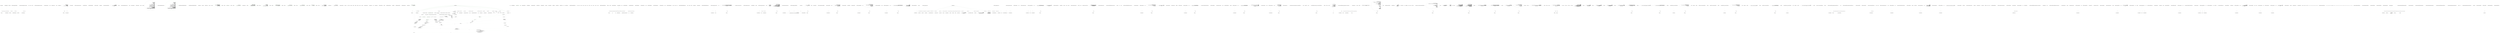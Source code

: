 digraph  {
n36 [label="Hangfire.SqlServer.CountersAggregator", span=""];
n0 [cluster="Hangfire.SqlServer.CountersAggregator.CountersAggregator(Hangfire.SqlServer.SqlServerStorage, System.TimeSpan)", label="Entry Hangfire.SqlServer.CountersAggregator.CountersAggregator(Hangfire.SqlServer.SqlServerStorage, System.TimeSpan)", span="39-39"];
n1 [cluster="Hangfire.SqlServer.CountersAggregator.CountersAggregator(Hangfire.SqlServer.SqlServerStorage, System.TimeSpan)", label="storage == null", span="41-41"];
n2 [cluster="Hangfire.SqlServer.CountersAggregator.CountersAggregator(Hangfire.SqlServer.SqlServerStorage, System.TimeSpan)", label="throw new ArgumentNullException(nameof(storage));", span="41-41"];
n3 [cluster="Hangfire.SqlServer.CountersAggregator.CountersAggregator(Hangfire.SqlServer.SqlServerStorage, System.TimeSpan)", label="_storage = storage", span="43-43"];
n4 [cluster="Hangfire.SqlServer.CountersAggregator.CountersAggregator(Hangfire.SqlServer.SqlServerStorage, System.TimeSpan)", label="_interval = interval", span="44-44"];
n5 [cluster="Hangfire.SqlServer.CountersAggregator.CountersAggregator(Hangfire.SqlServer.SqlServerStorage, System.TimeSpan)", label="Exit Hangfire.SqlServer.CountersAggregator.CountersAggregator(Hangfire.SqlServer.SqlServerStorage, System.TimeSpan)", span="39-39"];
n6 [cluster="System.ArgumentNullException.ArgumentNullException(string)", label="Entry System.ArgumentNullException.ArgumentNullException(string)", span="0-0"];
n7 [cluster="Unk.nameof", label="Entry Unk.nameof", span=""];
n8 [cluster="Hangfire.SqlServer.CountersAggregator.Execute(System.Threading.CancellationToken)", label="Entry Hangfire.SqlServer.CountersAggregator.Execute(System.Threading.CancellationToken)", span="47-47"];
n9 [cluster="Hangfire.SqlServer.CountersAggregator.Execute(System.Threading.CancellationToken)", label="Logger.Debug(''Aggregating records in 'Counter' table...'')", span="49-49"];
n13 [cluster="Hangfire.SqlServer.CountersAggregator.Execute(System.Threading.CancellationToken)", label="cancellationToken.WaitHandle.WaitOne(DelayBetweenPasses)", span="65-65"];
n17 [cluster="Hangfire.SqlServer.CountersAggregator.Execute(System.Threading.CancellationToken)", label="cancellationToken.WaitHandle.WaitOne(_interval)", span="73-73"];
n10 [cluster="Hangfire.SqlServer.CountersAggregator.Execute(System.Threading.CancellationToken)", label="int removedCount = 0", span="51-51"];
n19 [cluster="Hangfire.Logging.ILog.Debug(string)", label="Entry Hangfire.Logging.ILog.Debug(string)", span="116-116"];
n11 [cluster="Hangfire.SqlServer.CountersAggregator.Execute(System.Threading.CancellationToken)", label="_storage.UseConnection(null, connection =>\r\n                {\r\n                    removedCount = connection.Execute(\r\n                        GetAggregationQuery(_storage),\r\n                        new { now = DateTime.UtcNow, count = NumberOfRecordsInSinglePass },\r\n                        commandTimeout: 0);\r\n                })", span="55-61"];
n12 [cluster="Hangfire.SqlServer.CountersAggregator.Execute(System.Threading.CancellationToken)", label="removedCount >= NumberOfRecordsInSinglePass", span="63-63"];
n20 [cluster="Hangfire.SqlServer.SqlServerStorage.UseConnection(DbConnection, System.Action<DbConnection>)", label="Entry Hangfire.SqlServer.SqlServerStorage.UseConnection(DbConnection, System.Action<DbConnection>)", span="171-171"];
n24 [cluster="lambda expression", label="Entry lambda expression", span="55-61"];
n15 [cluster="Hangfire.SqlServer.CountersAggregator.Execute(System.Threading.CancellationToken)", label="removedCount >= NumberOfRecordsInSinglePass", span="69-69"];
n14 [cluster="Hangfire.SqlServer.CountersAggregator.Execute(System.Threading.CancellationToken)", label="cancellationToken.ThrowIfCancellationRequested()", span="66-66"];
n21 [cluster="System.Threading.WaitHandle.WaitOne(System.TimeSpan)", label="Entry System.Threading.WaitHandle.WaitOne(System.TimeSpan)", span="0-0"];
n22 [cluster="System.Threading.CancellationToken.ThrowIfCancellationRequested()", label="Entry System.Threading.CancellationToken.ThrowIfCancellationRequested()", span="0-0"];
n16 [cluster="Hangfire.SqlServer.CountersAggregator.Execute(System.Threading.CancellationToken)", label="Logger.Trace(''Records from the 'Counter' table aggregated.'')", span="71-71"];
n23 [cluster="Hangfire.Logging.ILog.Trace(string)", label="Entry Hangfire.Logging.ILog.Trace(string)", span="234-234"];
n18 [cluster="Hangfire.SqlServer.CountersAggregator.Execute(System.Threading.CancellationToken)", label="Exit Hangfire.SqlServer.CountersAggregator.Execute(System.Threading.CancellationToken)", span="47-47"];
n25 [cluster="lambda expression", label="removedCount = connection.Execute(\r\n                        GetAggregationQuery(_storage),\r\n                        new { now = DateTime.UtcNow, count = NumberOfRecordsInSinglePass },\r\n                        commandTimeout: 0)", span="57-60"];
n26 [cluster="lambda expression", label="Exit lambda expression", span="55-61"];
n27 [cluster="Hangfire.SqlServer.CountersAggregator.GetAggregationQuery(Hangfire.SqlServer.SqlServerStorage)", label="Entry Hangfire.SqlServer.CountersAggregator.GetAggregationQuery(Hangfire.SqlServer.SqlServerStorage)", span="81-81"];
n28 [cluster="Unk.Execute", label="Entry Unk.Execute", span=""];
n29 [cluster="Hangfire.SqlServer.CountersAggregator.ToString()", label="Entry Hangfire.SqlServer.CountersAggregator.ToString()", span="76-76"];
n30 [cluster="Hangfire.SqlServer.CountersAggregator.ToString()", label="return GetType().ToString();", span="78-78"];
n31 [cluster="Hangfire.SqlServer.CountersAggregator.ToString()", label="Exit Hangfire.SqlServer.CountersAggregator.ToString()", span="76-76"];
n32 [cluster="object.GetType()", label="Entry object.GetType()", span="0-0"];
n33 [cluster="System.Type.ToString()", label="Entry System.Type.ToString()", span="0-0"];
n34 [cluster="Hangfire.SqlServer.CountersAggregator.GetAggregationQuery(Hangfire.SqlServer.SqlServerStorage)", label="return \r\n$@''DECLARE @RecordsToAggregate TABLE\r\n(\r\n	[Key] NVARCHAR(100) NOT NULL,\r\n	[Value] SMALLINT NOT NULL,\r\n	[ExpireAt] DATETIME NULL\r\n)\r\n\r\nSET TRANSACTION ISOLATION LEVEL READ COMMITTED\r\nBEGIN TRAN\r\n\r\nDELETE TOP (@count) C\r\nOUTPUT DELETED.[Key], DELETED.[Value], DELETED.[ExpireAt] INTO @RecordsToAggregate\r\nFROM [{storage.SchemaName}].[Counter] C WITH (READPAST, XLOCK, INDEX(0))\r\n\r\nSET NOCOUNT ON\r\n\r\n;MERGE [{storage.SchemaName}].[AggregatedCounter] WITH (HOLDLOCK) AS [Target]\r\nUSING (\r\n	SELECT [Key], SUM([Value]) as [Value], MAX([ExpireAt]) AS [ExpireAt] FROM @RecordsToAggregate\r\n	GROUP BY [Key]) AS [Source] ([Key], [Value], [ExpireAt])\r\nON [Target].[Key] = [Source].[Key]\r\nWHEN MATCHED THEN UPDATE SET \r\n	[Target].[Value] = [Target].[Value] + [Source].[Value],\r\n	[Target].[ExpireAt] = (SELECT MAX([ExpireAt]) FROM (VALUES ([Source].ExpireAt), ([Target].[ExpireAt])) AS MaxExpireAt([ExpireAt]))\r\nWHEN NOT MATCHED THEN INSERT ([Key], [Value], [ExpireAt]) VALUES ([Source].[Key], [Source].[Value], [Source].[ExpireAt]);\r\n\r\nCOMMIT TRAN'';", span="83-110"];
n35 [cluster="Hangfire.SqlServer.CountersAggregator.GetAggregationQuery(Hangfire.SqlServer.SqlServerStorage)", label="Exit Hangfire.SqlServer.CountersAggregator.GetAggregationQuery(Hangfire.SqlServer.SqlServerStorage)", span="81-81"];
d34 [cluster="Hangfire.SqlServer.CountersAggregator.GetAggregationQuery(Hangfire.SqlServer.SqlServerStorage)", color=green, community=0, label="return \r\n$@''DECLARE @RecordsToAggregate TABLE\r\n(\r\n	[Key] NVARCHAR(100) NOT NULL,\r\n	[Value] SMALLINT NOT NULL,\r\n	[ExpireAt] DATETIME NULL\r\n)\r\n\r\nSET TRANSACTION ISOLATION LEVEL READ COMMITTED\r\nBEGIN TRAN\r\n\r\nDELETE TOP (@count) C\r\nOUTPUT DELETED.[Key], DELETED.[Value], DELETED.[ExpireAt] INTO @RecordsToAggregate\r\nFROM [{storage.SchemaName}].[Counter] C WITH (READPAST, XLOCK, INDEX(0))\r\n\r\nSET NOCOUNT ON\r\n\r\n;MERGE [{storage.SchemaName}].[AggregatedCounter] WITH (HOLDLOCK) AS [Target]\r\nUSING (\r\n	SELECT [Key], SUM([Value]) as [Value], MAX([ExpireAt]) AS [ExpireAt] FROM @RecordsToAggregate\r\n	GROUP BY [Key]) AS [Source] ([Key], [Value], [ExpireAt])\r\nON [Target].[Key] = [Source].[Key]\r\nWHEN MATCHED THEN UPDATE SET \r\n	[Target].[Value] = [Target].[Value] + [Source].[Value],\r\n	[Target].[ExpireAt] = (SELECT MAX([ExpireAt]) FROM (VALUES ([Source].ExpireAt), ([Target].[ExpireAt])) AS MaxExpireAt([ExpireAt]))\r\nWHEN NOT MATCHED THEN INSERT ([Key], [Value], [ExpireAt]) VALUES ([Source].[Key], [Source].[Value], [Source].[ExpireAt]);\r\n\r\nCOMMIT TRAN'';", prediction=0, span="83-110"];
m0_3 [cluster="Hangfire.Sample.Highlighter.Migrations.Configuration.Seed(Hangfire.Sample.Highlighter.Models.HighlighterDbContext)", file="DashboardMetrics.cs", label="Entry Hangfire.Sample.Highlighter.Migrations.Configuration.Seed(Hangfire.Sample.Highlighter.Models.HighlighterDbContext)", span="14-14"];
m0_4 [cluster="Hangfire.Sample.Highlighter.Migrations.Configuration.Seed(Hangfire.Sample.Highlighter.Models.HighlighterDbContext)", file="DashboardMetrics.cs", label="Exit Hangfire.Sample.Highlighter.Migrations.Configuration.Seed(Hangfire.Sample.Highlighter.Models.HighlighterDbContext)", span="14-14"];
m0_44 [cluster="Hangfire.JobStorage.GetConnection()", file="DashboardMetrics.cs", label="Entry Hangfire.JobStorage.GetConnection()", span="56-56"];
m0_52 [cluster="string.Format(string, object)", file="DashboardMetrics.cs", label="Entry string.Format(string, object)", span="0-0"];
m0_30 [cluster="Hangfire.Dashboard.Metric.Metric(string)", file="DashboardMetrics.cs", label="Entry Hangfire.Dashboard.Metric.Metric(string)", span="20-20"];
m0_31 [cluster="long.ToString(string)", file="DashboardMetrics.cs", label="Entry long.ToString(string)", span="0-0"];
m0_71 [cluster="lambda expression", file="DashboardMetrics.cs", label="Entry lambda expression", span="177-194"];
m0_28 [cluster="lambda expression", color=green, community=0, file="DashboardMetrics.cs", label="new Metric(page.Statistics.Servers.ToString(''N0''))\r\n            {\r\n                Style = page.Statistics.Servers == 0 ? MetricStyle.Warning : MetricStyle.Default,\r\n                Highlighted = page.Statistics.Servers == 0,\r\n                Title = page.Statistics.Servers == 0\r\n                    ? ''No active servers found. Jobs will not be processed.''\r\n                    : null\r\n            }", prediction=1, span="66-73"];
m0_27 [cluster="lambda expression", file="DashboardMetrics.cs", label="Entry lambda expression", span="66-73"];
m0_29 [cluster="lambda expression", file="DashboardMetrics.cs", label="Exit lambda expression", span="66-73"];
m0_33 [cluster="lambda expression", color=green, community=0, file="DashboardMetrics.cs", label="new Metric(page.Statistics.Recurring.ToString(''N0''))", prediction=2, span="78-78"];
m0_32 [cluster="lambda expression", file="DashboardMetrics.cs", label="Entry lambda expression", span="78-78"];
m0_34 [cluster="lambda expression", file="DashboardMetrics.cs", label="Exit lambda expression", span="78-78"];
m0_42 [cluster="lambda expression", color=green, community=0, file="DashboardMetrics.cs", label="return new Metric(retryCount.ToString(''N0''))\r\n                {\r\n                    Style = retryCount > 0 ? MetricStyle.Warning : MetricStyle.Default\r\n                };", prediction=3, span="97-100"];
m0_41 [cluster="lambda expression", file="DashboardMetrics.cs", label="retryCount = storageConnection.GetSetCount(''retries'')", span="94-94"];
m0_43 [cluster="lambda expression", file="DashboardMetrics.cs", label="Exit lambda expression", span="83-101"];
m0_47 [cluster="lambda expression", color=green, community=0, file="DashboardMetrics.cs", label="page.Statistics.Enqueued > 0 || page.Statistics.Failed == 0\r\n                ? new Metric(page.Statistics.Enqueued.ToString(''N0''))\r\n                {\r\n                    Style = page.Statistics.Enqueued > 0 ? MetricStyle.Info : MetricStyle.Default,\r\n                    Highlighted = page.Statistics.Enqueued > 0 && page.Statistics.Failed == 0\r\n                }\r\n                : null", prediction=4, span="106-112"];
m0_46 [cluster="lambda expression", file="DashboardMetrics.cs", label="Entry lambda expression", span="106-112"];
m0_48 [cluster="lambda expression", file="DashboardMetrics.cs", label="Exit lambda expression", span="106-112"];
m0_50 [cluster="lambda expression", color=green, community=0, file="DashboardMetrics.cs", label="page.Statistics.Failed > 0\r\n                ? new Metric(page.Statistics.Failed.ToString(''N0''))\r\n                {\r\n                    Style = MetricStyle.Danger,\r\n                    Highlighted = true,\r\n                    Title = string.Format(Strings.Metrics_FailedCountOrNull, page.Statistics.Failed)\r\n                }\r\n                : null", prediction=5, span="117-124"];
m0_49 [cluster="lambda expression", file="DashboardMetrics.cs", label="Entry lambda expression", span="117-124"];
m0_51 [cluster="lambda expression", file="DashboardMetrics.cs", label="Exit lambda expression", span="117-124"];
m0_54 [cluster="lambda expression", color=green, community=0, file="DashboardMetrics.cs", label="new Metric($''{page.Statistics.Enqueued:N0} / {page.Statistics.Queues:N0}'')\r\n            {\r\n                Style = page.Statistics.Enqueued > 0 ? MetricStyle.Info : MetricStyle.Default,\r\n                Highlighted = page.Statistics.Enqueued > 0\r\n            }", prediction=6, span="129-133"];
m0_53 [cluster="lambda expression", file="DashboardMetrics.cs", label="Entry lambda expression", span="129-133"];
m0_55 [cluster="lambda expression", file="DashboardMetrics.cs", label="Exit lambda expression", span="129-133"];
m0_57 [cluster="lambda expression", color=green, community=0, file="DashboardMetrics.cs", label="new Metric(page.Statistics.Scheduled.ToString(''N0''))\r\n            {\r\n                Style = page.Statistics.Scheduled > 0 ? MetricStyle.Info : MetricStyle.Default\r\n            }", prediction=7, span="138-141"];
m0_56 [cluster="lambda expression", file="DashboardMetrics.cs", label="Entry lambda expression", span="138-141"];
m0_58 [cluster="lambda expression", file="DashboardMetrics.cs", label="Exit lambda expression", span="138-141"];
m0_60 [cluster="lambda expression", color=green, community=0, file="DashboardMetrics.cs", label="new Metric(page.Statistics.Processing.ToString(''N0''))\r\n            {\r\n                Style = page.Statistics.Processing > 0 ? MetricStyle.Warning : MetricStyle.Default\r\n            }", prediction=8, span="146-149"];
m0_59 [cluster="lambda expression", file="DashboardMetrics.cs", label="Entry lambda expression", span="146-149"];
m0_61 [cluster="lambda expression", file="DashboardMetrics.cs", label="Exit lambda expression", span="146-149"];
m0_63 [cluster="lambda expression", color=green, community=0, file="DashboardMetrics.cs", label="new Metric(page.Statistics.Succeeded.ToString(''N0''))\r\n            {\r\n                IntValue = page.Statistics.Succeeded\r\n            }", prediction=9, span="154-157"];
m0_62 [cluster="lambda expression", file="DashboardMetrics.cs", label="Entry lambda expression", span="154-157"];
m0_64 [cluster="lambda expression", file="DashboardMetrics.cs", label="Exit lambda expression", span="154-157"];
m0_66 [cluster="lambda expression", file="DashboardMetrics.cs", label="new Metric(page.Statistics.Failed.ToString(''N0''))\r\n            {\r\n                IntValue = page.Statistics.Failed,\r\n                Style = page.Statistics.Failed > 0 ? MetricStyle.Danger : MetricStyle.Default,\r\n                Highlighted = page.Statistics.Failed > 0\r\n            }", span="162-167"];
m0_69 [cluster="lambda expression", file="DashboardMetrics.cs", label="new Metric(page.Statistics.Deleted.ToString(''N0''))", span="172-172"];
m0_77 [cluster="lambda expression", file="DashboardMetrics.cs", label="return new Metric(awaitingCount.ToString(''N0''))\r\n                {\r\n                    Style = awaitingCount > 0 ? MetricStyle.Info : MetricStyle.Default\r\n                };", span="190-193"];
m0_38 [cluster="lambda expression", file="DashboardMetrics.cs", label="var storageConnection = connection as JobStorageConnection", span="88-88"];
m0_39 [cluster="lambda expression", file="DashboardMetrics.cs", label="storageConnection == null", span="89-89"];
m0_40 [cluster="lambda expression", file="DashboardMetrics.cs", label="return null;", span="91-91"];
m0_35 [cluster="lambda expression", file="DashboardMetrics.cs", label="Entry lambda expression", span="83-101"];
m0_65 [cluster="lambda expression", file="DashboardMetrics.cs", label="Entry lambda expression", span="162-167"];
m0_67 [cluster="lambda expression", file="DashboardMetrics.cs", label="Exit lambda expression", span="162-167"];
m0_68 [cluster="lambda expression", file="DashboardMetrics.cs", label="Entry lambda expression", span="172-172"];
m0_70 [cluster="lambda expression", file="DashboardMetrics.cs", label="Exit lambda expression", span="172-172"];
m0_72 [cluster="lambda expression", file="DashboardMetrics.cs", label="long awaitingCount = -1", span="179-179"];
m0_75 [cluster="lambda expression", file="DashboardMetrics.cs", label="storageConnection != null", span="184-184"];
m0_76 [cluster="lambda expression", file="DashboardMetrics.cs", label="awaitingCount = storageConnection.GetSetCount(''awaiting'')", span="186-186"];
m0_37 [cluster="lambda expression", file="DashboardMetrics.cs", label="var connection = page.Storage.GetConnection()", span="86-86"];
m0_36 [cluster="lambda expression", file="DashboardMetrics.cs", label="long retryCount", span="85-85"];
m0_73 [cluster="lambda expression", file="DashboardMetrics.cs", label="var connection = page.Storage.GetConnection()", span="181-181"];
m0_74 [cluster="lambda expression", file="DashboardMetrics.cs", label="var storageConnection = connection as JobStorageConnection", span="183-183"];
m0_78 [cluster="lambda expression", file="DashboardMetrics.cs", label="Exit lambda expression", span="177-194"];
m0_0 [cluster="Hangfire.Sample.Highlighter.Migrations.Configuration.Configuration()", file="DashboardMetrics.cs", label="Entry Hangfire.Sample.Highlighter.Migrations.Configuration.Configuration()", span="9-9"];
m0_1 [cluster="Hangfire.Sample.Highlighter.Migrations.Configuration.Configuration()", file="DashboardMetrics.cs", label="AutomaticMigrationsEnabled = false", span="11-11"];
m0_2 [cluster="Hangfire.Sample.Highlighter.Migrations.Configuration.Configuration()", file="DashboardMetrics.cs", label="Exit Hangfire.Sample.Highlighter.Migrations.Configuration.Configuration()", span="9-9"];
m0_45 [cluster="Hangfire.Storage.JobStorageConnection.GetSetCount(string)", file="DashboardMetrics.cs", label="Entry Hangfire.Storage.JobStorageConnection.GetSetCount(string)", span="53-53"];
m1_64 [cluster="HangFire.Web.RazorPage.Write(object)", file="HtmlHelper.cs", label="Entry HangFire.Web.RazorPage.Write(object)", span="40-40"];
m1_41 [cluster="HangFire.Web.Pages.FailedJobsPage.Execute()", file="HtmlHelper.cs", label="Write(HtmlHelper.MarkupStackTrace(job.Value.ExceptionDetails))", span="279-279"];
m1_0 [cluster="HangFire.Web.Pages.FailedJobsPage.Execute()", file="HtmlHelper.cs", label="Entry HangFire.Web.Pages.FailedJobsPage.Execute()", span="34-34"];
m1_1 [cluster="HangFire.Web.Pages.FailedJobsPage.Execute()", file="HtmlHelper.cs", label="WriteLiteral(''\r\n'')", span="38-38"];
m1_2 [cluster="HangFire.Web.Pages.FailedJobsPage.Execute()", color=green, community=0, file="HtmlHelper.cs", label="Layout = new LayoutPage { Title = ''Failed Jobs'' }", prediction=10, span="47-47"];
m1_3 [cluster="HangFire.Web.Pages.FailedJobsPage.Execute()", color=green, community=0, file="HtmlHelper.cs", label="int from, perPage", prediction=11, span="49-49"];
m1_4 [cluster="HangFire.Web.Pages.FailedJobsPage.Execute()", color=green, community=0, file="HtmlHelper.cs", label="int.TryParse(Request.QueryString[''from''], out from)", prediction=12, span="51-51"];
m1_5 [cluster="HangFire.Web.Pages.FailedJobsPage.Execute()", color=green, community=0, file="HtmlHelper.cs", label="int.TryParse(Request.QueryString[''count''], out perPage)", prediction=12, span="52-52"];
m1_6 [cluster="HangFire.Web.Pages.FailedJobsPage.Execute()", color=green, community=0, file="HtmlHelper.cs", label="var pager = new Pager(from, perPage, JobStorage.FailedCount())\r\n    {\r\n        BasePageUrl = Request.LinkTo(''/failed'')\r\n    }", prediction=14, span="54-57"];
m1_7 [cluster="HangFire.Web.Pages.FailedJobsPage.Execute()", color=green, community=0, file="HtmlHelper.cs", label="var failedJobs = JobStorage.FailedJobs(pager.FromRecord, pager.RecordsPerPage)", prediction=15, span="59-59"];
m1_9 [cluster="HangFire.Web.Pages.FailedJobsPage.Execute()", file="HtmlHelper.cs", label="pager.TotalPageCount == 0", span="70-70"];
m1_28 [cluster="HangFire.Web.Pages.FailedJobsPage.Execute()", file="HtmlHelper.cs", label="Write(job.Value.ExceptionMessage)", span="203-203"];
m1_8 [cluster="HangFire.Web.Pages.FailedJobsPage.Execute()", file="HtmlHelper.cs", label="WriteLiteral(''\r\n'')", span="65-65"];
m1_13 [cluster="HangFire.Web.Pages.FailedJobsPage.Execute()", file="HtmlHelper.cs", label="var index = 0", span="120-120"];
m1_10 [cluster="HangFire.Web.Pages.FailedJobsPage.Execute()", file="HtmlHelper.cs", label="WriteLiteral(''    <div class=\''alert alert-success\''>\r\n        You have no failed jobs at the mom'' +\r\n''ent.\r\n    </div>\r\n'')", span="76-77"];
m1_12 [cluster="HangFire.Web.Pages.FailedJobsPage.Execute()", file="HtmlHelper.cs", label="WriteLiteral(@''    <table class=''''table failed-table''''>\r\n        <thead>\r\n            <tr>\r\n                <th>Id</th>\r\n                <th>Failed</th>\r\n                <th>Queue</th>\r\n                <th>Job type</th>\r\n                <th></th>\r\n            </tr>\r\n        </thead>\r\n        <tbody>\r\n'')", span="104-115"];
m1_14 [cluster="HangFire.Web.Pages.FailedJobsPage.Execute()", file="HtmlHelper.cs", label=failedJobs, span="128-128"];
m1_27 [cluster="HangFire.Web.Pages.FailedJobsPage.Execute()", file="HtmlHelper.cs", label="WriteLiteral(''\r\n                        </div>\r\n                        <div style=\''color: #888'' +\r\n'';\''>\r\n                            '')", span="197-198"];
m1_15 [cluster="HangFire.Web.Pages.FailedJobsPage.Execute()", color=green, community=0, file="HtmlHelper.cs", label="WriteLiteral(''                <tr>\r\n                    <td rowspan=\''2\''>\r\n                     '' +\r\n''   <a href=\'''')", prediction=12, span="134-135"];
m1_16 [cluster="HangFire.Web.Pages.FailedJobsPage.Execute()", color=green, community=0, file="HtmlHelper.cs", label="Write(Request.LinkTo(''/job/'' + job.Key))", prediction=12, span="140-140"];
m1_17 [cluster="HangFire.Web.Pages.FailedJobsPage.Execute()", color=green, community=0, file="HtmlHelper.cs", label="WriteLiteral(''\''>\r\n                            '')", prediction=12, span="145-145"];
m1_18 [cluster="HangFire.Web.Pages.FailedJobsPage.Execute()", file="HtmlHelper.cs", label="Write(HtmlHelper.JobId(job.Key))", span="150-150"];
m1_19 [cluster="HangFire.Web.Pages.FailedJobsPage.Execute()", file="HtmlHelper.cs", label="WriteLiteral(''\r\n                        </a>\r\n                    </td>\r\n                    <t'' +\r\n''d data-moment=\'''')", span="155-156"];
m1_20 [cluster="HangFire.Web.Pages.FailedJobsPage.Execute()", file="HtmlHelper.cs", label="Write(JobHelper.ToStringTimestamp(job.Value.FailedAt.Value))", span="161-161"];
m1_21 [cluster="HangFire.Web.Pages.FailedJobsPage.Execute()", file="HtmlHelper.cs", label="WriteLiteral(''\''>'')", span="166-166"];
m1_22 [cluster="HangFire.Web.Pages.FailedJobsPage.Execute()", file="HtmlHelper.cs", label="Write(job.Value.FailedAt)", span="171-171"];
m1_23 [cluster="HangFire.Web.Pages.FailedJobsPage.Execute()", file="HtmlHelper.cs", label="WriteLiteral(''</td>\r\n                    <td>'')", span="176-176"];
m1_24 [cluster="HangFire.Web.Pages.FailedJobsPage.Execute()", file="HtmlHelper.cs", label="Write(HtmlHelper.QueueLabel(job.Value.Queue))", span="181-181"];
m1_25 [cluster="HangFire.Web.Pages.FailedJobsPage.Execute()", file="HtmlHelper.cs", label="WriteLiteral(''</td>\r\n                    <td class=\''expander\''>\r\n                        <div>\r\n'' +\r\n''                            '')", span="186-187"];
m1_26 [cluster="HangFire.Web.Pages.FailedJobsPage.Execute()", file="HtmlHelper.cs", label="Write(HtmlHelper.JobType(job.Value.Type))", span="192-192"];
m1_29 [cluster="HangFire.Web.Pages.FailedJobsPage.Execute()", file="HtmlHelper.cs", label="WriteLiteral('' <span class=\''caret\''></span>\r\n                        </div>\r\n                   '' +\r\n'' </td>\r\n                    <td>\r\n                        <div class=\''pull-right'' +\r\n''\''>\r\n                            <button class=\''btn btn-primary btn-sm\'' data-ajax'' +\r\n''=\'''')", span="208-211"];
m1_70 [cluster="HangFire.Web.HtmlHelper.MarkupStackTrace(string)", file="HtmlHelper.cs", label="Entry HangFire.Web.HtmlHelper.MarkupStackTrace(string)", span="54-54"];
m1_36 [cluster="HangFire.Web.Pages.FailedJobsPage.Execute()", file="HtmlHelper.cs", label="WriteLiteral(''</h4>\r\n                        <p>\r\n                            '')", span="253-253"];
m1_52 [cluster="HangFire.Web.Pages.FailedJobsPage.Execute()", file="HtmlHelper.cs", label="Write(RenderPartial(new Paginator(pager)))", span="369-369"];
m1_30 [cluster="HangFire.Web.RazorPage.WriteLiteral(string)", file="HtmlHelper.cs", label="Entry HangFire.Web.RazorPage.WriteLiteral(string)", span="33-33"];
m1_31 [cluster="HangFire.Web.Pages.LayoutPage.LayoutPage()", file="HtmlHelper.cs", label="Entry HangFire.Web.Pages.LayoutPage.LayoutPage()", span="4-4"];
m1_32 [cluster="System.Collections.Generic.Dictionary<TKey, TValue>.Dictionary()", file="HtmlHelper.cs", label="Entry System.Collections.Generic.Dictionary<TKey, TValue>.Dictionary()", span="0-0"];
m1_33 [cluster="HttpRequestBase.LinkTo(string)", file="HtmlHelper.cs", label="Entry HttpRequestBase.LinkTo(string)", span="8-8"];
m1_34 [cluster="Unk.TryParse", file="HtmlHelper.cs", label="Entry Unk.TryParse", span=""];
m1_35 [cluster="HangFire.Web.Pager.Pager(int, int, long)", file="HtmlHelper.cs", label="Entry HangFire.Web.Pager.Pager(int, int, long)", span="13-13"];
m1_37 [cluster="HangFire.Web.JobStorage.EnqueuedJobs(string, int, int)", file="HtmlHelper.cs", label="Entry HangFire.Web.JobStorage.EnqueuedJobs(string, int, int)", span="237-237"];
m1_38 [cluster="HangFire.Web.Pages.PerPageSelector.PerPageSelector(HangFire.Web.Pager)", file="HtmlHelper.cs", label="Entry HangFire.Web.Pages.PerPageSelector.PerPageSelector(HangFire.Web.Pager)", span="6-6"];
m1_40 [cluster="Unk.Write", file="HtmlHelper.cs", label="Entry Unk.Write", span=""];
m1_42 [cluster="HangFire.Web.HtmlHelper.JobId(string)", file="HtmlHelper.cs", label="Entry HangFire.Web.HtmlHelper.JobId(string)", span="17-17"];
m1_43 [cluster="HangFire.Web.HtmlHelper.JobType(string)", file="HtmlHelper.cs", label="Entry HangFire.Web.HtmlHelper.JobType(string)", span="22-22"];
m1_45 [cluster="HangFire.JobHelper.ToStringTimestamp(System.DateTime)", file="HtmlHelper.cs", label="Entry HangFire.JobHelper.ToStringTimestamp(System.DateTime)", span="55-55"];
m1_46 [cluster="HangFire.Web.Pages.Paginator.Paginator(HangFire.Web.Pager)", file="HtmlHelper.cs", label="Entry HangFire.Web.Pages.Paginator.Paginator(HangFire.Web.Pager)", span="6-6"];
m1_47 [cluster="HangFire.Web.Pages.FailedJobsPage.Execute()", file="HtmlHelper.cs", label="HangFire.Web.Pages.EnqueuedJobsPage", span=""];
m1_48 [cluster="HangFire.Web.Pages.FailedJobsPage.Execute()", file="HtmlHelper.cs", label="Write(arg.Value)", span="331-331"];
m1_49 [cluster="HangFire.Web.Pages.FailedJobsPage.Execute()", file="HtmlHelper.cs", label="WriteLiteral(''\''</pre></td>\r\n                                    </tr>\r\n'')", span="336-336"];
m1_50 [cluster="HangFire.Web.Pages.FailedJobsPage.Execute()", file="HtmlHelper.cs", label="WriteLiteral(''                            </tbody>\r\n                        </table>\r\n         '' +\r\n''               </div>\r\n                    </td>\r\n                </tr>\r\n'')", span="346-347"];
m1_51 [cluster="HangFire.Web.Pages.FailedJobsPage.Execute()", file="HtmlHelper.cs", label="WriteLiteral(''        </tbody>\r\n    </table>\r\n'')", span="357-357"];
m1_39 [cluster="HangFire.Web.RazorPage.RenderPartial(HangFire.Web.RazorPage)", file="HtmlHelper.cs", label="Entry HangFire.Web.RazorPage.RenderPartial(HangFire.Web.RazorPage)", span="53-53"];
m1_44 [cluster="HangFire.Web.HtmlHelper.FormatProperties(System.Collections.Generic.IDictionary<string, string>)", file="HtmlHelper.cs", label="Entry HangFire.Web.HtmlHelper.FormatProperties(System.Collections.Generic.IDictionary<string, string>)", span="34-34"];
m1_53 [cluster="HangFire.Web.Pages.FailedJobsPage.Execute()", file="HtmlHelper.cs", label="Exit HangFire.Web.Pages.FailedJobsPage.Execute()", span="34-34"];
m1_66 [cluster="HangFire.JobHelper.ToStringTimestamp(System.DateTime)", file="HtmlHelper.cs", label="Entry HangFire.JobHelper.ToStringTimestamp(System.DateTime)", span="55-55"];
m1_54 [cluster="HangFire.Web.RazorPage.WriteLiteral(string)", file="HtmlHelper.cs", label="Entry HangFire.Web.RazorPage.WriteLiteral(string)", span="33-33"];
m1_67 [cluster="HangFire.Web.HtmlHelper.QueueLabel(string)", file="HtmlHelper.cs", label="Entry HangFire.Web.HtmlHelper.QueueLabel(string)", span="39-39"];
m1_69 [cluster="string.IsNullOrEmpty(string)", file="HtmlHelper.cs", label="Entry string.IsNullOrEmpty(string)", span="0-0"];
m1_60 [cluster="HangFire.Web.JobStorage.FailedJobs(int, int)", file="HtmlHelper.cs", label="Entry HangFire.Web.JobStorage.FailedJobs(int, int)", span="146-146"];
m1_59 [cluster="HttpRequestBase.LinkTo(string)", file="HtmlHelper.cs", label="Entry HttpRequestBase.LinkTo(string)", span="8-8"];
m1_58 [cluster="HangFire.Web.JobStorage.FailedCount()", file="HtmlHelper.cs", label="Entry HangFire.Web.JobStorage.FailedCount()", span="28-28"];
m1_72 [file="HtmlHelper.cs", label="HangFire.Web.Pages.FailedJobsPage", span=""];
m3_0 [cluster="Hangfire.Dashboard.Metric.Metric(string)", file="Metric.cs", label="Entry Hangfire.Dashboard.Metric.Metric(string)", span="20-20"];
m3_1 [cluster="Hangfire.Dashboard.Metric.Metric(string)", file="Metric.cs", label="Value = value", span="22-22"];
m3_2 [cluster="Hangfire.Dashboard.Metric.Metric(string)", file="Metric.cs", label="Exit Hangfire.Dashboard.Metric.Metric(string)", span="20-20"];
m3_3 [cluster="Hangfire.Dashboard.MetricStyleExtensions.ToClassName(Hangfire.Dashboard.MetricStyle)", file="Metric.cs", label="Entry Hangfire.Dashboard.MetricStyleExtensions.ToClassName(Hangfire.Dashboard.MetricStyle)", span="43-43"];
m3_4 [cluster="Hangfire.Dashboard.MetricStyleExtensions.ToClassName(Hangfire.Dashboard.MetricStyle)", file="Metric.cs", label=style, span="45-45"];
m3_5 [cluster="Hangfire.Dashboard.MetricStyleExtensions.ToClassName(Hangfire.Dashboard.MetricStyle)", file="Metric.cs", label="MetricStyle.Default", span="47-47"];
m3_7 [cluster="Hangfire.Dashboard.MetricStyleExtensions.ToClassName(Hangfire.Dashboard.MetricStyle)", file="Metric.cs", label="MetricStyle.Info", span="48-48"];
m3_9 [cluster="Hangfire.Dashboard.MetricStyleExtensions.ToClassName(Hangfire.Dashboard.MetricStyle)", file="Metric.cs", label="MetricStyle.Success", span="49-49"];
m3_11 [cluster="Hangfire.Dashboard.MetricStyleExtensions.ToClassName(Hangfire.Dashboard.MetricStyle)", file="Metric.cs", label="MetricStyle.Warning", span="50-50"];
m3_13 [cluster="Hangfire.Dashboard.MetricStyleExtensions.ToClassName(Hangfire.Dashboard.MetricStyle)", file="Metric.cs", label="MetricStyle.Danger", span="51-51"];
m3_15 [cluster="Hangfire.Dashboard.MetricStyleExtensions.ToClassName(Hangfire.Dashboard.MetricStyle)", file="Metric.cs", label="return ''metric-null'';", span="52-52"];
m3_6 [cluster="Hangfire.Dashboard.MetricStyleExtensions.ToClassName(Hangfire.Dashboard.MetricStyle)", file="Metric.cs", label="return ''metric-default'';", span="47-47"];
m3_8 [cluster="Hangfire.Dashboard.MetricStyleExtensions.ToClassName(Hangfire.Dashboard.MetricStyle)", file="Metric.cs", label="return ''metric-info'';", span="48-48"];
m3_10 [cluster="Hangfire.Dashboard.MetricStyleExtensions.ToClassName(Hangfire.Dashboard.MetricStyle)", file="Metric.cs", label="return ''metric-success'';", span="49-49"];
m3_12 [cluster="Hangfire.Dashboard.MetricStyleExtensions.ToClassName(Hangfire.Dashboard.MetricStyle)", file="Metric.cs", label="return ''metric-warning'';", span="50-50"];
m3_14 [cluster="Hangfire.Dashboard.MetricStyleExtensions.ToClassName(Hangfire.Dashboard.MetricStyle)", file="Metric.cs", label="return ''metric-danger'';", span="51-51"];
m3_16 [cluster="Hangfire.Dashboard.MetricStyleExtensions.ToClassName(Hangfire.Dashboard.MetricStyle)", file="Metric.cs", label="Exit Hangfire.Dashboard.MetricStyleExtensions.ToClassName(Hangfire.Dashboard.MetricStyle)", span="43-43"];
m3_17 [file="Metric.cs", label="Hangfire.Dashboard.Metric", span=""];
m5_24 [cluster="Unk.BasicNack", file="SqlCommandBatch.cs", label="Entry Unk.BasicNack", span=""];
m5_26 [cluster="Hangfire.SqlServer.RabbitMQ.RabbitMqFetchedJob.Dispose()", file="SqlCommandBatch.cs", label="Entry Hangfire.SqlServer.RabbitMQ.RabbitMqFetchedJob.Dispose()", span="43-43"];
m5_27 [cluster="Hangfire.SqlServer.RabbitMQ.RabbitMqFetchedJob.Dispose()", file="SqlCommandBatch.cs", label="!_completed && !_disposed", span="45-45"];
m5_28 [cluster="Hangfire.SqlServer.RabbitMQ.RabbitMqFetchedJob.Dispose()", file="SqlCommandBatch.cs", label="Requeue()", span="47-47"];
m5_29 [cluster="Hangfire.SqlServer.RabbitMQ.RabbitMqFetchedJob.Dispose()", file="SqlCommandBatch.cs", label="_disposed = true", span="50-50"];
m5_30 [cluster="Hangfire.SqlServer.RabbitMQ.RabbitMqFetchedJob.Dispose()", file="SqlCommandBatch.cs", label="Exit Hangfire.SqlServer.RabbitMQ.RabbitMqFetchedJob.Dispose()", span="43-43"];
m5_15 [cluster="System.InvalidOperationException.InvalidOperationException(string)", file="SqlCommandBatch.cs", label="Entry System.InvalidOperationException.InvalidOperationException(string)", span="0-0"];
m5_17 [cluster="Hangfire.SqlServer.RabbitMQ.RabbitMqFetchedJob.Requeue()", file="SqlCommandBatch.cs", label="Entry Hangfire.SqlServer.RabbitMQ.RabbitMqFetchedJob.Requeue()", span="34-34"];
m5_18 [cluster="Hangfire.SqlServer.RabbitMQ.RabbitMqFetchedJob.Requeue()", file="SqlCommandBatch.cs", label=_completed, span="36-36"];
m5_19 [cluster="Hangfire.SqlServer.RabbitMQ.RabbitMqFetchedJob.Requeue()", file="SqlCommandBatch.cs", label="throw new InvalidOperationException(''Job already completed'');", span="36-36"];
m5_20 [cluster="Hangfire.SqlServer.RabbitMQ.RabbitMqFetchedJob.Requeue()", file="SqlCommandBatch.cs", label="_channel.BasicNack(_message.DeliveryTag, false, true)", span="37-37"];
m5_21 [cluster="Hangfire.SqlServer.RabbitMQ.RabbitMqFetchedJob.Requeue()", file="SqlCommandBatch.cs", label="_channel.Close(global::RabbitMQ.Client.Framing.v0_9_1.Constants.ReplySuccess, ''Requeue'')", span="38-38"];
m5_22 [cluster="Hangfire.SqlServer.RabbitMQ.RabbitMqFetchedJob.Requeue()", file="SqlCommandBatch.cs", label="_completed = true", span="40-40"];
m5_23 [cluster="Hangfire.SqlServer.RabbitMQ.RabbitMqFetchedJob.Requeue()", file="SqlCommandBatch.cs", label="Exit Hangfire.SqlServer.RabbitMQ.RabbitMqFetchedJob.Requeue()", span="34-34"];
m5_9 [cluster="Hangfire.SqlServer.RabbitMQ.RabbitMqFetchedJob.RemoveFromQueue()", file="SqlCommandBatch.cs", label="Entry Hangfire.SqlServer.RabbitMQ.RabbitMqFetchedJob.RemoveFromQueue()", span="27-27"];
m5_10 [cluster="Hangfire.SqlServer.RabbitMQ.RabbitMqFetchedJob.RemoveFromQueue()", file="SqlCommandBatch.cs", label=_completed, span="29-29"];
m5_11 [cluster="Hangfire.SqlServer.RabbitMQ.RabbitMqFetchedJob.RemoveFromQueue()", file="SqlCommandBatch.cs", label="throw new InvalidOperationException(''Job already completed'');", span="29-29"];
m5_12 [cluster="Hangfire.SqlServer.RabbitMQ.RabbitMqFetchedJob.RemoveFromQueue()", file="SqlCommandBatch.cs", label="_channel.BasicAck(_message.DeliveryTag, false)", span="30-30"];
m5_13 [cluster="Hangfire.SqlServer.RabbitMQ.RabbitMqFetchedJob.RemoveFromQueue()", file="SqlCommandBatch.cs", label="_completed = true", span="31-31"];
m5_14 [cluster="Hangfire.SqlServer.RabbitMQ.RabbitMqFetchedJob.RemoveFromQueue()", file="SqlCommandBatch.cs", label="Exit Hangfire.SqlServer.RabbitMQ.RabbitMqFetchedJob.RemoveFromQueue()", span="27-27"];
m5_8 [cluster="Unk.GetString", file="SqlCommandBatch.cs", label="Entry Unk.GetString", span=""];
m5_16 [cluster="Unk.BasicAck", file="SqlCommandBatch.cs", label="Entry Unk.BasicAck", span=""];
m5_25 [cluster="Unk.Close", file="SqlCommandBatch.cs", label="Entry Unk.Close", span=""];
m5_0 [cluster="Hangfire.SqlServer.RabbitMQ.RabbitMqFetchedJob.RabbitMqFetchedJob(BasicDeliverEventArgs, ref IModel)", file="SqlCommandBatch.cs", label="Entry Hangfire.SqlServer.RabbitMQ.RabbitMqFetchedJob.RabbitMqFetchedJob(BasicDeliverEventArgs, ref IModel)", span="15-15"];
m5_1 [cluster="Hangfire.SqlServer.RabbitMQ.RabbitMqFetchedJob.RabbitMqFetchedJob(BasicDeliverEventArgs, ref IModel)", file="SqlCommandBatch.cs", label="message == null", span="17-17"];
m5_3 [cluster="Hangfire.SqlServer.RabbitMQ.RabbitMqFetchedJob.RabbitMqFetchedJob(BasicDeliverEventArgs, ref IModel)", file="SqlCommandBatch.cs", label="_message = message", span="19-19"];
m5_4 [cluster="Hangfire.SqlServer.RabbitMQ.RabbitMqFetchedJob.RabbitMqFetchedJob(BasicDeliverEventArgs, ref IModel)", file="SqlCommandBatch.cs", label="_channel = channel", span="20-20"];
m5_2 [cluster="Hangfire.SqlServer.RabbitMQ.RabbitMqFetchedJob.RabbitMqFetchedJob(BasicDeliverEventArgs, ref IModel)", file="SqlCommandBatch.cs", label="throw new ArgumentNullException(''message'');", span="17-17"];
m5_5 [cluster="Hangfire.SqlServer.RabbitMQ.RabbitMqFetchedJob.RabbitMqFetchedJob(BasicDeliverEventArgs, ref IModel)", file="SqlCommandBatch.cs", label="JobId = Encoding.UTF8.GetString(_message.Body)", span="22-22"];
m5_6 [cluster="Hangfire.SqlServer.RabbitMQ.RabbitMqFetchedJob.RabbitMqFetchedJob(BasicDeliverEventArgs, ref IModel)", file="SqlCommandBatch.cs", label="Exit Hangfire.SqlServer.RabbitMQ.RabbitMqFetchedJob.RabbitMqFetchedJob(BasicDeliverEventArgs, ref IModel)", span="15-15"];
m5_31 [file="SqlCommandBatch.cs", label="Hangfire.SqlServer.RabbitMQ.RabbitMqFetchedJob", span=""];
m6_151 [cluster="Hangfire.SqlServer.SqlServerConnection.GetFirstByLowestScoreFromSet(string, double, double)", file="SqlServerConnection.cs", label="Entry Hangfire.SqlServer.SqlServerConnection.GetFirstByLowestScoreFromSet(string, double, double)", span="255-255"];
m6_152 [cluster="Hangfire.SqlServer.SqlServerConnection.GetFirstByLowestScoreFromSet(string, double, double)", file="SqlServerConnection.cs", label="key == null", span="257-257"];
m6_153 [cluster="Hangfire.SqlServer.SqlServerConnection.GetFirstByLowestScoreFromSet(string, double, double)", file="SqlServerConnection.cs", label="throw new ArgumentNullException(nameof(key));", span="257-257"];
m6_154 [cluster="Hangfire.SqlServer.SqlServerConnection.GetFirstByLowestScoreFromSet(string, double, double)", file="SqlServerConnection.cs", label="toScore < fromScore", span="258-258"];
m6_156 [cluster="Hangfire.SqlServer.SqlServerConnection.GetFirstByLowestScoreFromSet(string, double, double)", file="SqlServerConnection.cs", label="return _storage.UseConnection(_dedicatedConnection, connection => connection.ExecuteScalar<string>(\r\n                $@''select top 1 Value from [{_storage.SchemaName}].[Set] with (readcommittedlock) where [Key] = @key and Score between @from and @to order by Score'',\r\n                new { key, from = fromScore, to = toScore },\r\n                commandTimeout: _storage.CommandTimeout));", span="260-263"];
m6_155 [cluster="Hangfire.SqlServer.SqlServerConnection.GetFirstByLowestScoreFromSet(string, double, double)", file="SqlServerConnection.cs", label="throw new ArgumentException(''The `toScore` value must be higher or equal to the `fromScore` value.'');", span="258-258"];
m6_157 [cluster="Hangfire.SqlServer.SqlServerConnection.GetFirstByLowestScoreFromSet(string, double, double)", file="SqlServerConnection.cs", label="Exit Hangfire.SqlServer.SqlServerConnection.GetFirstByLowestScoreFromSet(string, double, double)", span="255-255"];
m6_102 [cluster="Hangfire.Storage.InvocationData.Deserialize()", file="SqlServerConnection.cs", label="Entry Hangfire.Storage.InvocationData.Deserialize()", span="45-45"];
m6_100 [cluster="long.Parse(string)", file="SqlServerConnection.cs", label="Entry long.Parse(string)", span="0-0"];
m6_197 [cluster="Hangfire.SqlServer.SqlServerConnection.AnnounceServer(string, Hangfire.Server.ServerContext)", file="SqlServerConnection.cs", label="Entry Hangfire.SqlServer.SqlServerConnection.AnnounceServer(string, Hangfire.Server.ServerContext)", span="315-315"];
m6_198 [cluster="Hangfire.SqlServer.SqlServerConnection.AnnounceServer(string, Hangfire.Server.ServerContext)", file="SqlServerConnection.cs", label="serverId == null", span="317-317"];
m6_199 [cluster="Hangfire.SqlServer.SqlServerConnection.AnnounceServer(string, Hangfire.Server.ServerContext)", file="SqlServerConnection.cs", label="throw new ArgumentNullException(nameof(serverId));", span="317-317"];
m6_200 [cluster="Hangfire.SqlServer.SqlServerConnection.AnnounceServer(string, Hangfire.Server.ServerContext)", file="SqlServerConnection.cs", label="context == null", span="318-318"];
m6_201 [cluster="Hangfire.SqlServer.SqlServerConnection.AnnounceServer(string, Hangfire.Server.ServerContext)", file="SqlServerConnection.cs", label="throw new ArgumentNullException(nameof(context));", span="318-318"];
m6_202 [cluster="Hangfire.SqlServer.SqlServerConnection.AnnounceServer(string, Hangfire.Server.ServerContext)", file="SqlServerConnection.cs", label="var data = new ServerData\r\n            {\r\n                WorkerCount = context.WorkerCount,\r\n                Queues = context.Queues,\r\n                StartedAt = DateTime.UtcNow,\r\n            }", span="320-325"];
m6_203 [cluster="Hangfire.SqlServer.SqlServerConnection.AnnounceServer(string, Hangfire.Server.ServerContext)", file="SqlServerConnection.cs", label="_storage.UseConnection(_dedicatedConnection, connection =>\r\n            {\r\n                connection.Execute(\r\n$@'';merge [{_storage.SchemaName}].Server with (holdlock) as Target\r\nusing (VALUES (@id, @data, @heartbeat)) as Source (Id, Data, Heartbeat)\r\non Target.Id = Source.Id\r\nwhen matched then update set Data = Source.Data, LastHeartbeat = Source.Heartbeat\r\nwhen not matched then insert (Id, Data, LastHeartbeat) values (Source.Id, Source.Data, Source.Heartbeat);'',\r\n                    new { id = serverId, data = JobHelper.ToJson(data), heartbeat = DateTime.UtcNow },\r\n                    commandTimeout: _storage.CommandTimeout);\r\n            })", span="327-337"];
m6_204 [cluster="Hangfire.SqlServer.SqlServerConnection.AnnounceServer(string, Hangfire.Server.ServerContext)", file="SqlServerConnection.cs", label="Exit Hangfire.SqlServer.SqlServerConnection.AnnounceServer(string, Hangfire.Server.ServerContext)", span="315-315"];
m6_27 [cluster="Hangfire.SqlServer.SqlServerConnection.FetchNextJob(string[], System.Threading.CancellationToken)", file="SqlServerConnection.cs", label="Entry Hangfire.SqlServer.SqlServerConnection.FetchNextJob(string[], System.Threading.CancellationToken)", span="65-65"];
m6_28 [cluster="Hangfire.SqlServer.SqlServerConnection.FetchNextJob(string[], System.Threading.CancellationToken)", file="SqlServerConnection.cs", label="queues == null || queues.Length == 0", span="67-67"];
m6_29 [cluster="Hangfire.SqlServer.SqlServerConnection.FetchNextJob(string[], System.Threading.CancellationToken)", file="SqlServerConnection.cs", label="throw new ArgumentNullException(nameof(queues));", span="67-67"];
m6_30 [cluster="Hangfire.SqlServer.SqlServerConnection.FetchNextJob(string[], System.Threading.CancellationToken)", file="SqlServerConnection.cs", label="var providers = queues\r\n                .Select(queue => _storage.QueueProviders.GetProvider(queue))\r\n                .Distinct()\r\n                .ToArray()", span="69-72"];
m6_32 [cluster="Hangfire.SqlServer.SqlServerConnection.FetchNextJob(string[], System.Threading.CancellationToken)", file="SqlServerConnection.cs", label="throw new InvalidOperationException(\r\n                    $''Multiple provider instances registered for queues: {String.Join('', '', queues)}. You should choose only one type of persistent queues per server instance.'');", span="76-77"];
m6_34 [cluster="Hangfire.SqlServer.SqlServerConnection.FetchNextJob(string[], System.Threading.CancellationToken)", file="SqlServerConnection.cs", label="return persistentQueue.Dequeue(queues, cancellationToken);", span="81-81"];
m6_31 [cluster="Hangfire.SqlServer.SqlServerConnection.FetchNextJob(string[], System.Threading.CancellationToken)", file="SqlServerConnection.cs", label="providers.Length != 1", span="74-74"];
m6_33 [cluster="Hangfire.SqlServer.SqlServerConnection.FetchNextJob(string[], System.Threading.CancellationToken)", file="SqlServerConnection.cs", label="var persistentQueue = providers[0].GetJobQueue()", span="80-80"];
m6_35 [cluster="Hangfire.SqlServer.SqlServerConnection.FetchNextJob(string[], System.Threading.CancellationToken)", file="SqlServerConnection.cs", label="Exit Hangfire.SqlServer.SqlServerConnection.FetchNextJob(string[], System.Threading.CancellationToken)", span="65-65"];
m6_217 [cluster="Hangfire.SqlServer.SqlServerConnection.Heartbeat(string)", file="SqlServerConnection.cs", label="Entry Hangfire.SqlServer.SqlServerConnection.Heartbeat(string)", span="353-353"];
m6_218 [cluster="Hangfire.SqlServer.SqlServerConnection.Heartbeat(string)", file="SqlServerConnection.cs", label="serverId == null", span="355-355"];
m6_219 [cluster="Hangfire.SqlServer.SqlServerConnection.Heartbeat(string)", file="SqlServerConnection.cs", label="throw new ArgumentNullException(nameof(serverId));", span="355-355"];
m6_220 [cluster="Hangfire.SqlServer.SqlServerConnection.Heartbeat(string)", file="SqlServerConnection.cs", label="_storage.UseConnection(_dedicatedConnection, connection =>\r\n            {\r\n                connection.Execute(\r\n                    $@''update [{_storage.SchemaName}].Server set LastHeartbeat = @now where Id = @id'',\r\n                    new { now = DateTime.UtcNow, id = serverId },\r\n                    commandTimeout: _storage.CommandTimeout);\r\n            })", span="357-363"];
m6_221 [cluster="Hangfire.SqlServer.SqlServerConnection.Heartbeat(string)", file="SqlServerConnection.cs", label="Exit Hangfire.SqlServer.SqlServerConnection.Heartbeat(string)", span="353-353"];
m6_118 [cluster="Hangfire.Storage.StateData.StateData()", file="SqlServerConnection.cs", label="Entry Hangfire.Storage.StateData.StateData()", span="23-23"];
m6_205 [cluster="Hangfire.SqlServer.Entities.ServerData.ServerData()", file="SqlServerConnection.cs", label="Entry Hangfire.SqlServer.Entities.ServerData.ServerData()", span="20-20"];
m6_181 [cluster="Hangfire.SqlServer.SqlServerConnection.GetAllEntriesFromHash(string)", file="SqlServerConnection.cs", label="Entry Hangfire.SqlServer.SqlServerConnection.GetAllEntriesFromHash(string)", span="299-299"];
m6_182 [cluster="Hangfire.SqlServer.SqlServerConnection.GetAllEntriesFromHash(string)", file="SqlServerConnection.cs", label="key == null", span="301-301"];
m6_183 [cluster="Hangfire.SqlServer.SqlServerConnection.GetAllEntriesFromHash(string)", file="SqlServerConnection.cs", label="throw new ArgumentNullException(nameof(key));", span="301-301"];
m6_184 [cluster="Hangfire.SqlServer.SqlServerConnection.GetAllEntriesFromHash(string)", file="SqlServerConnection.cs", label="return _storage.UseConnection(_dedicatedConnection, connection =>\r\n            {\r\n                var result = connection.Query<SqlHash>(\r\n                    $''select Field, Value from [{_storage.SchemaName}].Hash with (forceseek, readcommittedlock) where [Key] = @key'',\r\n                    new { key },\r\n                    commandTimeout: _storage.CommandTimeout)\r\n                    .ToDictionary(x => x.Field, x => x.Value);\r\n\r\n                return result.Count != 0 ? result : null;\r\n            });", span="303-312"];
m6_185 [cluster="Hangfire.SqlServer.SqlServerConnection.GetAllEntriesFromHash(string)", file="SqlServerConnection.cs", label="Exit Hangfire.SqlServer.SqlServerConnection.GetAllEntriesFromHash(string)", span="299-299"];
m6_74 [cluster="Unk.ToString", file="SqlServerConnection.cs", label="Entry Unk.ToString", span=""];
m6_330 [cluster="Hangfire.SqlServer.SqlServerConnection.GetRangeFromList(string, int, int)", file="SqlServerConnection.cs", label="Entry Hangfire.SqlServer.SqlServerConnection.GetRangeFromList(string, int, int)", span="502-502"];
m6_331 [cluster="Hangfire.SqlServer.SqlServerConnection.GetRangeFromList(string, int, int)", file="SqlServerConnection.cs", label="key == null", span="504-504"];
m6_332 [cluster="Hangfire.SqlServer.SqlServerConnection.GetRangeFromList(string, int, int)", file="SqlServerConnection.cs", label="throw new ArgumentNullException(nameof(key));", span="504-504"];
m6_334 [cluster="Hangfire.SqlServer.SqlServerConnection.GetRangeFromList(string, int, int)", file="SqlServerConnection.cs", label="return _storage.UseConnection(_dedicatedConnection, connection => connection\r\n                .Query<string>(query, new { key = key, startingFrom = startingFrom + 1, endingAt = endingAt + 1 }, commandTimeout: _storage.CommandTimeout)\r\n                .ToList());", span="513-515"];
m6_333 [cluster="Hangfire.SqlServer.SqlServerConnection.GetRangeFromList(string, int, int)", file="SqlServerConnection.cs", label="string query =\r\n$@''select [Value] from (\r\n	select [Value], row_number() over (order by [Id] desc) as row_num \r\n	from [{_storage.SchemaName}].List with (readcommittedlock)\r\n	where [Key] = @key \r\n) as s where s.row_num between @startingFrom and @endingAt''", span="506-511"];
m6_335 [cluster="Hangfire.SqlServer.SqlServerConnection.GetRangeFromList(string, int, int)", file="SqlServerConnection.cs", label="Exit Hangfire.SqlServer.SqlServerConnection.GetRangeFromList(string, int, int)", span="502-502"];
m6_26 [cluster="Hangfire.SqlServer.SqlServerConnection.AcquireLock(string, System.TimeSpan)", file="SqlServerConnection.cs", label="Entry Hangfire.SqlServer.SqlServerConnection.AcquireLock(string, System.TimeSpan)", span="532-532"];
m6_348 [cluster="Hangfire.SqlServer.SqlServerConnection.AcquireLock(string, System.TimeSpan)", file="SqlServerConnection.cs", label="_dedicatedConnection == null", span="534-534"];
m6_351 [cluster="Hangfire.SqlServer.SqlServerConnection.AcquireLock(string, System.TimeSpan)", file="SqlServerConnection.cs", label="!_lockedResources.ContainsKey(resource)", span="541-541"];
m6_352 [cluster="Hangfire.SqlServer.SqlServerConnection.AcquireLock(string, System.TimeSpan)", file="SqlServerConnection.cs", label="SqlServerDistributedLock.Acquire(_dedicatedConnection, resource, timeout)", span="545-545"];
m6_354 [cluster="Hangfire.SqlServer.SqlServerConnection.AcquireLock(string, System.TimeSpan)", file="SqlServerConnection.cs", label="ReleaseLock(resource, lockId, true)", span="549-549"];
m6_356 [cluster="Hangfire.SqlServer.SqlServerConnection.AcquireLock(string, System.TimeSpan)", file="SqlServerConnection.cs", label="_lockedResources.Add(resource, new HashSet<Guid>())", span="553-553"];
m6_357 [cluster="Hangfire.SqlServer.SqlServerConnection.AcquireLock(string, System.TimeSpan)", file="SqlServerConnection.cs", label="_lockedResources[resource].Add(lockId)", span="556-556"];
m6_358 [cluster="Hangfire.SqlServer.SqlServerConnection.AcquireLock(string, System.TimeSpan)", file="SqlServerConnection.cs", label="return new DisposableLock(this, resource, lockId);", span="557-557"];
m6_349 [cluster="Hangfire.SqlServer.SqlServerConnection.AcquireLock(string, System.TimeSpan)", file="SqlServerConnection.cs", label="_dedicatedConnection = _storage.CreateAndOpenConnection()", span="536-536"];
m6_350 [cluster="Hangfire.SqlServer.SqlServerConnection.AcquireLock(string, System.TimeSpan)", file="SqlServerConnection.cs", label="var lockId = Guid.NewGuid()", span="539-539"];
m6_353 [cluster="Hangfire.SqlServer.SqlServerConnection.AcquireLock(string, System.TimeSpan)", file="SqlServerConnection.cs", label=Exception, span="547-547"];
m6_355 [cluster="Hangfire.SqlServer.SqlServerConnection.AcquireLock(string, System.TimeSpan)", file="SqlServerConnection.cs", label="throw;", span="550-550"];
m6_359 [cluster="Hangfire.SqlServer.SqlServerConnection.AcquireLock(string, System.TimeSpan)", file="SqlServerConnection.cs", label="Exit Hangfire.SqlServer.SqlServerConnection.AcquireLock(string, System.TimeSpan)", span="532-532"];
m6_298 [cluster="Hangfire.SqlServer.SqlServerConnection.GetValueFromHash(string, string)", file="SqlServerConnection.cs", label="Entry Hangfire.SqlServer.SqlServerConnection.GetValueFromHash(string, string)", span="460-460"];
m6_299 [cluster="Hangfire.SqlServer.SqlServerConnection.GetValueFromHash(string, string)", file="SqlServerConnection.cs", label="key == null", span="462-462"];
m6_300 [cluster="Hangfire.SqlServer.SqlServerConnection.GetValueFromHash(string, string)", file="SqlServerConnection.cs", label="throw new ArgumentNullException(nameof(key));", span="462-462"];
m6_301 [cluster="Hangfire.SqlServer.SqlServerConnection.GetValueFromHash(string, string)", file="SqlServerConnection.cs", label="name == null", span="463-463"];
m6_302 [cluster="Hangfire.SqlServer.SqlServerConnection.GetValueFromHash(string, string)", file="SqlServerConnection.cs", label="throw new ArgumentNullException(nameof(name));", span="463-463"];
m6_304 [cluster="Hangfire.SqlServer.SqlServerConnection.GetValueFromHash(string, string)", file="SqlServerConnection.cs", label="return _storage.UseConnection(_dedicatedConnection, connection => connection\r\n                .ExecuteScalar<string>(query, new { key = key, field = name }, commandTimeout: _storage.CommandTimeout));", span="469-470"];
m6_303 [cluster="Hangfire.SqlServer.SqlServerConnection.GetValueFromHash(string, string)", file="SqlServerConnection.cs", label="string query =\r\n$@''select [Value] from [{_storage.SchemaName}].Hash with (readcommittedlock)\r\nwhere [Key] = @key and [Field] = @field''", span="465-467"];
m6_305 [cluster="Hangfire.SqlServer.SqlServerConnection.GetValueFromHash(string, string)", file="SqlServerConnection.cs", label="Exit Hangfire.SqlServer.SqlServerConnection.GetValueFromHash(string, string)", span="460-460"];
m6_103 [cluster="Hangfire.Storage.JobData.JobData()", file="SqlServerConnection.cs", label="Entry Hangfire.Storage.JobData.JobData()", span="21-21"];
m6_361 [cluster="System.Guid.NewGuid()", file="SqlServerConnection.cs", label="Entry System.Guid.NewGuid()", span="0-0"];
m6_130 [cluster="Unk.Execute", file="SqlServerConnection.cs", label="Entry Unk.Execute", span=""];
m6_150 [cluster="HashSet<string>.cstr", file="SqlServerConnection.cs", label="Entry HashSet<string>.cstr", span=""];
m6_225 [cluster="Hangfire.SqlServer.SqlServerConnection.RemoveTimedOutServers(System.TimeSpan)", file="SqlServerConnection.cs", label="Entry Hangfire.SqlServer.SqlServerConnection.RemoveTimedOutServers(System.TimeSpan)", span="366-366"];
m6_226 [cluster="Hangfire.SqlServer.SqlServerConnection.RemoveTimedOutServers(System.TimeSpan)", file="SqlServerConnection.cs", label="timeOut.Duration() != timeOut", span="368-368"];
m6_227 [cluster="Hangfire.SqlServer.SqlServerConnection.RemoveTimedOutServers(System.TimeSpan)", file="SqlServerConnection.cs", label="throw new ArgumentException(''The `timeOut` value must be positive.'', nameof(timeOut));", span="370-370"];
m6_228 [cluster="Hangfire.SqlServer.SqlServerConnection.RemoveTimedOutServers(System.TimeSpan)", file="SqlServerConnection.cs", label="return _storage.UseConnection(_dedicatedConnection, connection => connection.Execute(\r\n                $@''delete from [{_storage.SchemaName}].Server where LastHeartbeat < @timeOutAt'',\r\n                new { timeOutAt = DateTime.UtcNow.Add(timeOut.Negate()) },\r\n                commandTimeout: _storage.CommandTimeout));", span="373-376"];
m6_229 [cluster="Hangfire.SqlServer.SqlServerConnection.RemoveTimedOutServers(System.TimeSpan)", file="SqlServerConnection.cs", label="Exit Hangfire.SqlServer.SqlServerConnection.RemoveTimedOutServers(System.TimeSpan)", span="366-366"];
m6_368 [cluster="Hangfire.SqlServer.SqlServerConnection.DisposableLock.DisposableLock(Hangfire.SqlServer.SqlServerConnection, string, System.Guid)", file="SqlServerConnection.cs", label="Entry Hangfire.SqlServer.SqlServerConnection.DisposableLock.DisposableLock(Hangfire.SqlServer.SqlServerConnection, string, System.Guid)", span="603-603"];
m6_385 [cluster="Hangfire.SqlServer.SqlServerConnection.DisposableLock.DisposableLock(Hangfire.SqlServer.SqlServerConnection, string, System.Guid)", file="SqlServerConnection.cs", label="_connection = connection", span="605-605"];
m6_386 [cluster="Hangfire.SqlServer.SqlServerConnection.DisposableLock.DisposableLock(Hangfire.SqlServer.SqlServerConnection, string, System.Guid)", file="SqlServerConnection.cs", label="_resource = resource", span="606-606"];
m6_387 [cluster="Hangfire.SqlServer.SqlServerConnection.DisposableLock.DisposableLock(Hangfire.SqlServer.SqlServerConnection, string, System.Guid)", file="SqlServerConnection.cs", label="_lockId = lockId", span="607-607"];
m6_388 [cluster="Hangfire.SqlServer.SqlServerConnection.DisposableLock.DisposableLock(Hangfire.SqlServer.SqlServerConnection, string, System.Guid)", file="SqlServerConnection.cs", label="Exit Hangfire.SqlServer.SqlServerConnection.DisposableLock.DisposableLock(Hangfire.SqlServer.SqlServerConnection, string, System.Guid)", span="603-603"];
m6_5 [cluster="System.ArgumentNullException.ArgumentNullException(string)", file="SqlServerConnection.cs", label="Entry System.ArgumentNullException.ArgumentNullException(string)", span="0-0"];
m6_318 [cluster="Hangfire.SqlServer.SqlServerConnection.GetListTtl(string)", file="SqlServerConnection.cs", label="Entry Hangfire.SqlServer.SqlServerConnection.GetListTtl(string)", span="485-485"];
m6_319 [cluster="Hangfire.SqlServer.SqlServerConnection.GetListTtl(string)", file="SqlServerConnection.cs", label="key == null", span="487-487"];
m6_320 [cluster="Hangfire.SqlServer.SqlServerConnection.GetListTtl(string)", file="SqlServerConnection.cs", label="throw new ArgumentNullException(nameof(key));", span="487-487"];
m6_322 [cluster="Hangfire.SqlServer.SqlServerConnection.GetListTtl(string)", file="SqlServerConnection.cs", label="return _storage.UseConnection(_dedicatedConnection, connection =>\r\n            {\r\n                var result = connection.ExecuteScalar<DateTime?>(query, new { key = key }, commandTimeout: _storage.CommandTimeout);\r\n                if (!result.HasValue) return TimeSpan.FromSeconds(-1);\r\n\r\n                return result.Value - DateTime.UtcNow;\r\n            });", span="493-499"];
m6_321 [cluster="Hangfire.SqlServer.SqlServerConnection.GetListTtl(string)", file="SqlServerConnection.cs", label="string query = \r\n$@''select min([ExpireAt]) from [{_storage.SchemaName}].List with (readcommittedlock)\r\nwhere [Key] = @key''", span="489-491"];
m6_323 [cluster="Hangfire.SqlServer.SqlServerConnection.GetListTtl(string)", file="SqlServerConnection.cs", label="Exit Hangfire.SqlServer.SqlServerConnection.GetListTtl(string)", span="485-485"];
m6_7 [cluster="Hangfire.SqlServer.SqlServerConnection.Dispose()", file="SqlServerConnection.cs", label="Entry Hangfire.SqlServer.SqlServerConnection.Dispose()", span="45-45"];
m6_8 [cluster="Hangfire.SqlServer.SqlServerConnection.Dispose()", file="SqlServerConnection.cs", label="_dedicatedConnection != null", span="47-47"];
m6_9 [cluster="Hangfire.SqlServer.SqlServerConnection.Dispose()", file="SqlServerConnection.cs", label="_dedicatedConnection.Dispose()", span="49-49"];
m6_10 [cluster="Hangfire.SqlServer.SqlServerConnection.Dispose()", file="SqlServerConnection.cs", label="_dedicatedConnection = null", span="50-50"];
m6_11 [cluster="Hangfire.SqlServer.SqlServerConnection.Dispose()", file="SqlServerConnection.cs", label="Exit Hangfire.SqlServer.SqlServerConnection.Dispose()", span="45-45"];
m6_277 [cluster="Hangfire.SqlServer.SqlServerConnection.GetHashCount(string)", file="SqlServerConnection.cs", label="Entry Hangfire.SqlServer.SqlServerConnection.GetHashCount(string)", span="435-435"];
m6_278 [cluster="Hangfire.SqlServer.SqlServerConnection.GetHashCount(string)", file="SqlServerConnection.cs", label="key == null", span="437-437"];
m6_279 [cluster="Hangfire.SqlServer.SqlServerConnection.GetHashCount(string)", file="SqlServerConnection.cs", label="throw new ArgumentNullException(nameof(key));", span="437-437"];
m6_281 [cluster="Hangfire.SqlServer.SqlServerConnection.GetHashCount(string)", file="SqlServerConnection.cs", label="return _storage.UseConnection(_dedicatedConnection, connection => \r\n                connection.ExecuteScalar<long>(query, new { key = key }, commandTimeout: _storage.CommandTimeout));", span="441-442"];
m6_280 [cluster="Hangfire.SqlServer.SqlServerConnection.GetHashCount(string)", file="SqlServerConnection.cs", label="string query = $@''select count([Id]) from [{_storage.SchemaName}].Hash with (readcommittedlock) where [Key] = @key''", span="439-439"];
m6_282 [cluster="Hangfire.SqlServer.SqlServerConnection.GetHashCount(string)", file="SqlServerConnection.cs", label="Exit Hangfire.SqlServer.SqlServerConnection.GetHashCount(string)", span="435-435"];
m6_362 [cluster="System.Collections.Generic.Dictionary<TKey, TValue>.ContainsKey(TKey)", file="SqlServerConnection.cs", label="Entry System.Collections.Generic.Dictionary<TKey, TValue>.ContainsKey(TKey)", span="0-0"];
m6_363 [cluster="Unk.Acquire", file="SqlServerConnection.cs", label="Entry Unk.Acquire", span=""];
m6_56 [cluster="Hangfire.Storage.InvocationData.Serialize(Hangfire.Common.Job)", file="SqlServerConnection.cs", label="Entry Hangfire.Storage.InvocationData.Serialize(Hangfire.Common.Job)", span="70-70"];
m6_170 [cluster="Unk.UseTransaction", file="SqlServerConnection.cs", label="Entry Unk.UseTransaction", span=""];
m6_268 [cluster="Hangfire.SqlServer.SqlServerConnection.GetCounter(string)", file="SqlServerConnection.cs", label="Entry Hangfire.SqlServer.SqlServerConnection.GetCounter(string)", span="420-420"];
m6_269 [cluster="Hangfire.SqlServer.SqlServerConnection.GetCounter(string)", file="SqlServerConnection.cs", label="key == null", span="422-422"];
m6_270 [cluster="Hangfire.SqlServer.SqlServerConnection.GetCounter(string)", file="SqlServerConnection.cs", label="throw new ArgumentNullException(nameof(key));", span="422-422"];
m6_272 [cluster="Hangfire.SqlServer.SqlServerConnection.GetCounter(string)", file="SqlServerConnection.cs", label="return _storage.UseConnection(_dedicatedConnection, connection => \r\n                connection.ExecuteScalar<long?>(query, new { key = key }, commandTimeout: _storage.CommandTimeout) ?? 0);", span="431-432"];
m6_271 [cluster="Hangfire.SqlServer.SqlServerConnection.GetCounter(string)", file="SqlServerConnection.cs", label="string query = \r\n$@''select sum(s.[Value]) from (select sum([Value]) as [Value] from [{_storage.SchemaName}].Counter with (readcommittedlock)\r\nwhere [Key] = @key\r\nunion all\r\nselect [Value] from [{_storage.SchemaName}].AggregatedCounter with (readcommittedlock)\r\nwhere [Key] = @key) as s''", span="424-429"];
m6_273 [cluster="Hangfire.SqlServer.SqlServerConnection.GetCounter(string)", file="SqlServerConnection.cs", label="Exit Hangfire.SqlServer.SqlServerConnection.GetCounter(string)", span="420-420"];
m6_38 [cluster="Unk.ToArray", file="SqlServerConnection.cs", label="Entry Unk.ToArray", span=""];
m6_209 [cluster="Hangfire.SqlServer.SqlServerConnection.RemoveServer(string)", file="SqlServerConnection.cs", label="Entry Hangfire.SqlServer.SqlServerConnection.RemoveServer(string)", span="340-340"];
m6_210 [cluster="Hangfire.SqlServer.SqlServerConnection.RemoveServer(string)", file="SqlServerConnection.cs", label="serverId == null", span="342-342"];
m6_211 [cluster="Hangfire.SqlServer.SqlServerConnection.RemoveServer(string)", file="SqlServerConnection.cs", label="throw new ArgumentNullException(nameof(serverId));", span="342-342"];
m6_212 [cluster="Hangfire.SqlServer.SqlServerConnection.RemoveServer(string)", file="SqlServerConnection.cs", label="_storage.UseConnection(_dedicatedConnection, connection =>\r\n            {\r\n                connection.Execute(\r\n                    $@''delete from [{_storage.SchemaName}].Server where Id = @id'',\r\n                    new { id = serverId },\r\n                    commandTimeout: _storage.CommandTimeout);\r\n            })", span="344-350"];
m6_213 [cluster="Hangfire.SqlServer.SqlServerConnection.RemoveServer(string)", file="SqlServerConnection.cs", label="Exit Hangfire.SqlServer.SqlServerConnection.RemoveServer(string)", span="340-340"];
m6_117 [cluster="System.Collections.Generic.Dictionary<TKey, TValue>.Dictionary(System.Collections.Generic.IDictionary<TKey, TValue>, System.Collections.Generic.IEqualityComparer<TKey>)", file="SqlServerConnection.cs", label="Entry System.Collections.Generic.Dictionary<TKey, TValue>.Dictionary(System.Collections.Generic.IDictionary<TKey, TValue>, System.Collections.Generic.IEqualityComparer<TKey>)", span="0-0"];
m6_12 [cluster="Unk.Dispose", file="SqlServerConnection.cs", label="Entry Unk.Dispose", span=""];
m6_230 [cluster="System.TimeSpan.Duration()", file="SqlServerConnection.cs", label="Entry System.TimeSpan.Duration()", span="0-0"];
m6_42 [cluster="Unk.Dequeue", file="SqlServerConnection.cs", label="Entry Unk.Dequeue", span=""];
m6_345 [cluster="lambda expression", file="SqlServerConnection.cs", label="Entry lambda expression", span="527-527"];
m6_17 [cluster="lambda expression", file="SqlServerConnection.cs", label="Entry lambda expression", span="56-56"];
m6_18 [cluster="lambda expression", file="SqlServerConnection.cs", label=_dedicatedConnection, span="56-56"];
m6_19 [cluster="lambda expression", file="SqlServerConnection.cs", label="Exit lambda expression", span="56-56"];
m6_43 [cluster="lambda expression", file="SqlServerConnection.cs", label="Entry lambda expression", span="70-70"];
m6_44 [cluster="lambda expression", file="SqlServerConnection.cs", label="_storage.QueueProviders.GetProvider(queue)", span="70-70"];
m6_45 [cluster="lambda expression", file="SqlServerConnection.cs", label="Exit lambda expression", span="70-70"];
m6_59 [cluster="lambda expression", file="SqlServerConnection.cs", label="var jobId = connection.ExecuteScalar<long>(\r\n                    createJobSql,\r\n                    new\r\n                    {\r\n                        invocationData = JobHelper.ToJson(invocationData),\r\n                        arguments = invocationData.Arguments,\r\n                        createdAt = createdAt,\r\n                        expireAt = createdAt.Add(expireIn)\r\n                    },\r\n                    commandTimeout: _storage.CommandTimeout).ToString()", span="102-111"];
m6_60 [cluster="lambda expression", file="SqlServerConnection.cs", label="parameters.Count > 0", span="113-113"];
m6_58 [cluster="lambda expression", file="SqlServerConnection.cs", label="Entry lambda expression", span="100-137"];
m6_69 [cluster="lambda expression", file="SqlServerConnection.cs", label="return jobId;", span="136-136"];
m6_61 [cluster="lambda expression", file="SqlServerConnection.cs", label="string insertParameterSql =\r\n$@''insert into [{_storage.SchemaName}].JobParameter (JobId, Name, Value)\r\nvalues (@jobId, @name, @value)''", span="115-117"];
m6_70 [cluster="lambda expression", file="SqlServerConnection.cs", label="Exit lambda expression", span="100-137"];
m6_88 [cluster="lambda expression", file="SqlServerConnection.cs", label="var jobData = connection.Query<SqlJob>(sql, new { id = long.Parse(id) }, commandTimeout: _storage.CommandTimeout)\r\n                    .SingleOrDefault()", span="149-150"];
m6_87 [cluster="lambda expression", file="SqlServerConnection.cs", label="Entry lambda expression", span="147-177"];
m6_89 [cluster="lambda expression", file="SqlServerConnection.cs", label="jobData == null", span="152-152"];
m6_91 [cluster="lambda expression", file="SqlServerConnection.cs", label="var invocationData = JobHelper.FromJson<InvocationData>(jobData.InvocationData)", span="155-155"];
m6_92 [cluster="lambda expression", file="SqlServerConnection.cs", label="invocationData.Arguments = jobData.Arguments", span="156-156"];
m6_98 [cluster="lambda expression", file="SqlServerConnection.cs", label="return new JobData\r\n                {\r\n                    Job = job,\r\n                    State = jobData.StateName,\r\n                    CreatedAt = jobData.CreatedAt,\r\n                    LoadException = loadException\r\n                };", span="170-176"];
m6_90 [cluster="lambda expression", file="SqlServerConnection.cs", label="return null;", span="152-152"];
m6_95 [cluster="lambda expression", file="SqlServerConnection.cs", label="job = invocationData.Deserialize()", span="163-163"];
m6_93 [cluster="lambda expression", file="SqlServerConnection.cs", label="Job job = null", span="158-158"];
m6_94 [cluster="lambda expression", file="SqlServerConnection.cs", label="JobLoadException loadException = null", span="159-159"];
m6_96 [cluster="lambda expression", file="SqlServerConnection.cs", label=JobLoadException, span="165-165"];
m6_97 [cluster="lambda expression", file="SqlServerConnection.cs", label="loadException = ex", span="167-167"];
m6_99 [cluster="lambda expression", file="SqlServerConnection.cs", label="Exit lambda expression", span="147-177"];
m6_111 [cluster="lambda expression", file="SqlServerConnection.cs", label="var sqlState = connection.Query<SqlState>(sql, new { jobId = long.Parse(jobId) }, commandTimeout: _storage.CommandTimeout).SingleOrDefault()", span="192-192"];
m6_110 [cluster="lambda expression", file="SqlServerConnection.cs", label="Entry lambda expression", span="190-208"];
m6_112 [cluster="lambda expression", file="SqlServerConnection.cs", label="sqlState == null", span="193-193"];
m6_114 [cluster="lambda expression", file="SqlServerConnection.cs", label="var data = new Dictionary<string, string>(\r\n                    JobHelper.FromJson<Dictionary<string, string>>(sqlState.Data),\r\n                    StringComparer.OrdinalIgnoreCase)", span="198-200"];
m6_115 [cluster="lambda expression", file="SqlServerConnection.cs", label="return new StateData\r\n                {\r\n                    Name = sqlState.Name,\r\n                    Reason = sqlState.Reason,\r\n                    Data = data\r\n                };", span="202-207"];
m6_113 [cluster="lambda expression", file="SqlServerConnection.cs", label="return null;", span="195-195"];
m6_116 [cluster="lambda expression", file="SqlServerConnection.cs", label="Exit lambda expression", span="190-208"];
m6_128 [cluster="lambda expression", file="SqlServerConnection.cs", label="connection.Execute(\r\n$@'';merge [{_storage.SchemaName}].JobParameter with (holdlock) as Target\r\nusing (VALUES (@jobId, @name, @value)) as Source (JobId, Name, Value) \r\non Target.JobId = Source.JobId AND Target.Name = Source.Name\r\nwhen matched then update set Value = Source.Value\r\nwhen not matched then insert (JobId, Name, Value) values (Source.JobId, Source.Name, Source.Value);'',\r\n                    new { jobId = long.Parse(id), name, value },\r\n                    commandTimeout: _storage.CommandTimeout)", span="218-225"];
m6_127 [cluster="lambda expression", file="SqlServerConnection.cs", label="Entry lambda expression", span="216-226"];
m6_129 [cluster="lambda expression", file="SqlServerConnection.cs", label="Exit lambda expression", span="216-226"];
m6_139 [cluster="lambda expression", file="SqlServerConnection.cs", label="connection.ExecuteScalar<string>(\r\n                $@''select top (1) Value from [{_storage.SchemaName}].JobParameter with (readcommittedlock) where JobId = @id and Name = @name'',\r\n                new { id = long.Parse(id), name = name },\r\n                commandTimeout: _storage.CommandTimeout)", span="234-237"];
m6_138 [cluster="lambda expression", file="SqlServerConnection.cs", label="Entry lambda expression", span="234-237"];
m6_140 [cluster="lambda expression", file="SqlServerConnection.cs", label="Exit lambda expression", span="234-237"];
m6_147 [cluster="lambda expression", file="SqlServerConnection.cs", label="var result = connection.Query<string>(\r\n                    $@''select Value from [{_storage.SchemaName}].[Set] with (readcommittedlock) where [Key] = @key'',\r\n                    new { key },\r\n                    commandTimeout: _storage.CommandTimeout)", span="246-249"];
m6_146 [cluster="lambda expression", file="SqlServerConnection.cs", label="Entry lambda expression", span="244-252"];
m6_148 [cluster="lambda expression", file="SqlServerConnection.cs", label="return new HashSet<string>(result);", span="251-251"];
m6_149 [cluster="lambda expression", file="SqlServerConnection.cs", label="Exit lambda expression", span="244-252"];
m6_160 [cluster="lambda expression", file="SqlServerConnection.cs", label="connection.ExecuteScalar<string>(\r\n                $@''select top 1 Value from [{_storage.SchemaName}].[Set] with (readcommittedlock) where [Key] = @key and Score between @from and @to order by Score'',\r\n                new { key, from = fromScore, to = toScore },\r\n                commandTimeout: _storage.CommandTimeout)", span="260-263"];
m6_159 [cluster="lambda expression", file="SqlServerConnection.cs", label="Entry lambda expression", span="260-263"];
m6_161 [cluster="lambda expression", file="SqlServerConnection.cs", label="Exit lambda expression", span="260-263"];
m6_171 [cluster="lambda expression", file="SqlServerConnection.cs", label="Entry lambda expression", span="278-296"];
m6_180 [cluster="lambda expression", file="SqlServerConnection.cs", label="Exit lambda expression", span="278-296"];
m6_187 [cluster="lambda expression", file="SqlServerConnection.cs", label="var result = connection.Query<SqlHash>(\r\n                    $''select Field, Value from [{_storage.SchemaName}].Hash with (forceseek, readcommittedlock) where [Key] = @key'',\r\n                    new { key },\r\n                    commandTimeout: _storage.CommandTimeout)\r\n                    .ToDictionary(x => x.Field, x => x.Value)", span="305-309"];
m6_186 [cluster="lambda expression", file="SqlServerConnection.cs", label="Entry lambda expression", span="303-312"];
m6_188 [cluster="lambda expression", file="SqlServerConnection.cs", label="return result.Count != 0 ? result : null;", span="311-311"];
m6_191 [cluster="lambda expression", file="SqlServerConnection.cs", label="Entry lambda expression", span="309-309"];
m6_194 [cluster="lambda expression", file="SqlServerConnection.cs", label="Entry lambda expression", span="309-309"];
m6_189 [cluster="lambda expression", file="SqlServerConnection.cs", label="Exit lambda expression", span="303-312"];
m6_192 [cluster="lambda expression", file="SqlServerConnection.cs", label="x.Field", span="309-309"];
m6_193 [cluster="lambda expression", file="SqlServerConnection.cs", label="Exit lambda expression", span="309-309"];
m6_195 [cluster="lambda expression", file="SqlServerConnection.cs", label="x.Value", span="309-309"];
m6_196 [cluster="lambda expression", file="SqlServerConnection.cs", label="Exit lambda expression", span="309-309"];
m6_207 [cluster="lambda expression", file="SqlServerConnection.cs", label="connection.Execute(\r\n$@'';merge [{_storage.SchemaName}].Server with (holdlock) as Target\r\nusing (VALUES (@id, @data, @heartbeat)) as Source (Id, Data, Heartbeat)\r\non Target.Id = Source.Id\r\nwhen matched then update set Data = Source.Data, LastHeartbeat = Source.Heartbeat\r\nwhen not matched then insert (Id, Data, LastHeartbeat) values (Source.Id, Source.Data, Source.Heartbeat);'',\r\n                    new { id = serverId, data = JobHelper.ToJson(data), heartbeat = DateTime.UtcNow },\r\n                    commandTimeout: _storage.CommandTimeout)", span="329-336"];
m6_206 [cluster="lambda expression", file="SqlServerConnection.cs", label="Entry lambda expression", span="327-337"];
m6_208 [cluster="lambda expression", file="SqlServerConnection.cs", label="Exit lambda expression", span="327-337"];
m6_215 [cluster="lambda expression", file="SqlServerConnection.cs", label="connection.Execute(\r\n                    $@''delete from [{_storage.SchemaName}].Server where Id = @id'',\r\n                    new { id = serverId },\r\n                    commandTimeout: _storage.CommandTimeout)", span="346-349"];
m6_214 [cluster="lambda expression", file="SqlServerConnection.cs", label="Entry lambda expression", span="344-350"];
m6_216 [cluster="lambda expression", file="SqlServerConnection.cs", label="Exit lambda expression", span="344-350"];
m6_223 [cluster="lambda expression", file="SqlServerConnection.cs", label="connection.Execute(\r\n                    $@''update [{_storage.SchemaName}].Server set LastHeartbeat = @now where Id = @id'',\r\n                    new { now = DateTime.UtcNow, id = serverId },\r\n                    commandTimeout: _storage.CommandTimeout)", span="359-362"];
m6_222 [cluster="lambda expression", file="SqlServerConnection.cs", label="Entry lambda expression", span="357-363"];
m6_224 [cluster="lambda expression", file="SqlServerConnection.cs", label="Exit lambda expression", span="357-363"];
m6_232 [cluster="lambda expression", file="SqlServerConnection.cs", label="Entry lambda expression", span="373-376"];
m6_233 [cluster="lambda expression", file="SqlServerConnection.cs", label="connection.Execute(\r\n                $@''delete from [{_storage.SchemaName}].Server where LastHeartbeat < @timeOutAt'',\r\n                new { timeOutAt = DateTime.UtcNow.Add(timeOut.Negate()) },\r\n                commandTimeout: _storage.CommandTimeout)", span="373-376"];
m6_234 [cluster="lambda expression", file="SqlServerConnection.cs", label="Exit lambda expression", span="373-376"];
m6_242 [cluster="lambda expression", file="SqlServerConnection.cs", label="connection.Query<int>(\r\n                $''select count([Key]) from [{_storage.SchemaName}].[Set] with (readcommittedlock) where [Key] = @key'',\r\n                new { key = key },\r\n                commandTimeout: _storage.CommandTimeout).First()", span="383-386"];
m6_241 [cluster="lambda expression", file="SqlServerConnection.cs", label="Entry lambda expression", span="383-386"];
m6_243 [cluster="lambda expression", file="SqlServerConnection.cs", label="Exit lambda expression", span="383-386"];
m6_252 [cluster="lambda expression", file="SqlServerConnection.cs", label="connection\r\n                .Query<string>(query, new { key = key, startingFrom = startingFrom + 1, endingAt = endingAt + 1 }, commandTimeout: _storage.CommandTimeout)\r\n                .ToList()", span="400-402"];
m6_251 [cluster="lambda expression", file="SqlServerConnection.cs", label="Entry lambda expression", span="400-402"];
m6_253 [cluster="lambda expression", file="SqlServerConnection.cs", label="Exit lambda expression", span="400-402"];
m6_262 [cluster="lambda expression", file="SqlServerConnection.cs", label="var result = connection.ExecuteScalar<DateTime?>(query, new { key = key }, commandTimeout: _storage.CommandTimeout)", span="413-413"];
m6_261 [cluster="lambda expression", file="SqlServerConnection.cs", label="Entry lambda expression", span="411-417"];
m6_263 [cluster="lambda expression", file="SqlServerConnection.cs", label="!result.HasValue", span="414-414"];
m6_265 [cluster="lambda expression", file="SqlServerConnection.cs", label="return result.Value - DateTime.UtcNow;", span="416-416"];
m6_264 [cluster="lambda expression", file="SqlServerConnection.cs", label="return TimeSpan.FromSeconds(-1);", span="414-414"];
m6_266 [cluster="lambda expression", file="SqlServerConnection.cs", label="Exit lambda expression", span="411-417"];
m6_275 [cluster="lambda expression", file="SqlServerConnection.cs", label="connection.ExecuteScalar<long?>(query, new { key = key }, commandTimeout: _storage.CommandTimeout) ?? 0", span="432-432"];
m6_274 [cluster="lambda expression", file="SqlServerConnection.cs", label="Entry lambda expression", span="431-432"];
m6_276 [cluster="lambda expression", file="SqlServerConnection.cs", label="Exit lambda expression", span="431-432"];
m6_284 [cluster="lambda expression", file="SqlServerConnection.cs", label="connection.ExecuteScalar<long>(query, new { key = key }, commandTimeout: _storage.CommandTimeout)", span="442-442"];
m6_283 [cluster="lambda expression", file="SqlServerConnection.cs", label="Entry lambda expression", span="441-442"];
m6_285 [cluster="lambda expression", file="SqlServerConnection.cs", label="Exit lambda expression", span="441-442"];
m6_293 [cluster="lambda expression", file="SqlServerConnection.cs", label="var result = connection.ExecuteScalar<DateTime?>(query, new { key = key }, commandTimeout: _storage.CommandTimeout)", span="453-453"];
m6_292 [cluster="lambda expression", file="SqlServerConnection.cs", label="Entry lambda expression", span="451-457"];
m6_294 [cluster="lambda expression", file="SqlServerConnection.cs", label="!result.HasValue", span="454-454"];
m6_296 [cluster="lambda expression", file="SqlServerConnection.cs", label="return result.Value - DateTime.UtcNow;", span="456-456"];
m6_295 [cluster="lambda expression", file="SqlServerConnection.cs", label="return TimeSpan.FromSeconds(-1);", span="454-454"];
m6_297 [cluster="lambda expression", file="SqlServerConnection.cs", label="Exit lambda expression", span="451-457"];
m6_307 [cluster="lambda expression", file="SqlServerConnection.cs", label="connection\r\n                .ExecuteScalar<string>(query, new { key = key, field = name }, commandTimeout: _storage.CommandTimeout)", span="469-470"];
m6_306 [cluster="lambda expression", file="SqlServerConnection.cs", label="Entry lambda expression", span="469-470"];
m6_308 [cluster="lambda expression", file="SqlServerConnection.cs", label="Exit lambda expression", span="469-470"];
m6_316 [cluster="lambda expression", file="SqlServerConnection.cs", label="connection.ExecuteScalar<long>(query, new { key = key }, commandTimeout: _storage.CommandTimeout)", span="482-482"];
m6_315 [cluster="lambda expression", file="SqlServerConnection.cs", label="Entry lambda expression", span="481-482"];
m6_317 [cluster="lambda expression", file="SqlServerConnection.cs", label="Exit lambda expression", span="481-482"];
m6_325 [cluster="lambda expression", file="SqlServerConnection.cs", label="var result = connection.ExecuteScalar<DateTime?>(query, new { key = key }, commandTimeout: _storage.CommandTimeout)", span="495-495"];
m6_324 [cluster="lambda expression", file="SqlServerConnection.cs", label="Entry lambda expression", span="493-499"];
m6_326 [cluster="lambda expression", file="SqlServerConnection.cs", label="!result.HasValue", span="496-496"];
m6_328 [cluster="lambda expression", file="SqlServerConnection.cs", label="return result.Value - DateTime.UtcNow;", span="498-498"];
m6_327 [cluster="lambda expression", file="SqlServerConnection.cs", label="return TimeSpan.FromSeconds(-1);", span="496-496"];
m6_329 [cluster="lambda expression", file="SqlServerConnection.cs", label="Exit lambda expression", span="493-499"];
m6_337 [cluster="lambda expression", file="SqlServerConnection.cs", label="connection\r\n                .Query<string>(query, new { key = key, startingFrom = startingFrom + 1, endingAt = endingAt + 1 }, commandTimeout: _storage.CommandTimeout)\r\n                .ToList()", span="513-515"];
m6_336 [cluster="lambda expression", file="SqlServerConnection.cs", label="Entry lambda expression", span="513-515"];
m6_338 [cluster="lambda expression", file="SqlServerConnection.cs", label="Exit lambda expression", span="513-515"];
m6_346 [cluster="lambda expression", file="SqlServerConnection.cs", label="connection.Query<string>(query, new { key = key }, commandTimeout: _storage.CommandTimeout).ToList()", span="527-527"];
m6_347 [cluster="lambda expression", file="SqlServerConnection.cs", label="Exit lambda expression", span="527-527"];
m6_162 [cluster="Hangfire.SqlServer.SqlServerConnection.SetRangeInHash(string, System.Collections.Generic.IEnumerable<System.Collections.Generic.KeyValuePair<string, string>>)", file="SqlServerConnection.cs", label="Entry Hangfire.SqlServer.SqlServerConnection.SetRangeInHash(string, System.Collections.Generic.IEnumerable<System.Collections.Generic.KeyValuePair<string, string>>)", span="266-266"];
m6_163 [cluster="Hangfire.SqlServer.SqlServerConnection.SetRangeInHash(string, System.Collections.Generic.IEnumerable<System.Collections.Generic.KeyValuePair<string, string>>)", file="SqlServerConnection.cs", label="key == null", span="268-268"];
m6_164 [cluster="Hangfire.SqlServer.SqlServerConnection.SetRangeInHash(string, System.Collections.Generic.IEnumerable<System.Collections.Generic.KeyValuePair<string, string>>)", file="SqlServerConnection.cs", label="throw new ArgumentNullException(nameof(key));", span="268-268"];
m6_165 [cluster="Hangfire.SqlServer.SqlServerConnection.SetRangeInHash(string, System.Collections.Generic.IEnumerable<System.Collections.Generic.KeyValuePair<string, string>>)", file="SqlServerConnection.cs", label="keyValuePairs == null", span="269-269"];
m6_166 [cluster="Hangfire.SqlServer.SqlServerConnection.SetRangeInHash(string, System.Collections.Generic.IEnumerable<System.Collections.Generic.KeyValuePair<string, string>>)", file="SqlServerConnection.cs", label="throw new ArgumentNullException(nameof(keyValuePairs));", span="269-269"];
m6_169 [cluster="Hangfire.SqlServer.SqlServerConnection.SetRangeInHash(string, System.Collections.Generic.IEnumerable<System.Collections.Generic.KeyValuePair<string, string>>)", file="SqlServerConnection.cs", label="Exit Hangfire.SqlServer.SqlServerConnection.SetRangeInHash(string, System.Collections.Generic.IEnumerable<System.Collections.Generic.KeyValuePair<string, string>>)", span="266-266"];
m6_13 [cluster="Hangfire.SqlServer.SqlServerConnection.CreateWriteTransaction()", file="SqlServerConnection.cs", label="Entry Hangfire.SqlServer.SqlServerConnection.CreateWriteTransaction()", span="54-54"];
m6_14 [cluster="Hangfire.SqlServer.SqlServerConnection.CreateWriteTransaction()", file="SqlServerConnection.cs", label="return new SqlServerWriteOnlyTransaction(_storage, () => _dedicatedConnection);", span="56-56"];
m6_15 [cluster="Hangfire.SqlServer.SqlServerConnection.CreateWriteTransaction()", file="SqlServerConnection.cs", label="Exit Hangfire.SqlServer.SqlServerConnection.CreateWriteTransaction()", span="54-54"];
m6_0 [cluster="Hangfire.SqlServer.SqlServerConnection.SqlServerConnection(Hangfire.SqlServer.SqlServerStorage)", file="SqlServerConnection.cs", label="Entry Hangfire.SqlServer.SqlServerConnection.SqlServerConnection(Hangfire.SqlServer.SqlServerStorage)", span="39-39"];
m6_1 [cluster="Hangfire.SqlServer.SqlServerConnection.SqlServerConnection(Hangfire.SqlServer.SqlServerStorage)", file="SqlServerConnection.cs", label="storage == null", span="41-41"];
m6_2 [cluster="Hangfire.SqlServer.SqlServerConnection.SqlServerConnection(Hangfire.SqlServer.SqlServerStorage)", file="SqlServerConnection.cs", label="throw new ArgumentNullException(nameof(storage));", span="41-41"];
m6_3 [cluster="Hangfire.SqlServer.SqlServerConnection.SqlServerConnection(Hangfire.SqlServer.SqlServerStorage)", file="SqlServerConnection.cs", label="_storage = storage", span="42-42"];
m6_4 [cluster="Hangfire.SqlServer.SqlServerConnection.SqlServerConnection(Hangfire.SqlServer.SqlServerStorage)", file="SqlServerConnection.cs", label="Exit Hangfire.SqlServer.SqlServerConnection.SqlServerConnection(Hangfire.SqlServer.SqlServerStorage)", span="39-39"];
m6_254 [cluster="Unk.ToList", file="SqlServerConnection.cs", label="Entry Unk.ToList", span=""];
m6_286 [cluster="Hangfire.SqlServer.SqlServerConnection.GetHashTtl(string)", file="SqlServerConnection.cs", label="Entry Hangfire.SqlServer.SqlServerConnection.GetHashTtl(string)", span="445-445"];
m6_287 [cluster="Hangfire.SqlServer.SqlServerConnection.GetHashTtl(string)", file="SqlServerConnection.cs", label="key == null", span="447-447"];
m6_288 [cluster="Hangfire.SqlServer.SqlServerConnection.GetHashTtl(string)", file="SqlServerConnection.cs", label="throw new ArgumentNullException(nameof(key));", span="447-447"];
m6_290 [cluster="Hangfire.SqlServer.SqlServerConnection.GetHashTtl(string)", file="SqlServerConnection.cs", label="return _storage.UseConnection(_dedicatedConnection, connection =>\r\n            {\r\n                var result = connection.ExecuteScalar<DateTime?>(query, new { key = key }, commandTimeout: _storage.CommandTimeout);\r\n                if (!result.HasValue) return TimeSpan.FromSeconds(-1);\r\n\r\n                return result.Value - DateTime.UtcNow;\r\n            });", span="451-457"];
m6_289 [cluster="Hangfire.SqlServer.SqlServerConnection.GetHashTtl(string)", file="SqlServerConnection.cs", label="string query = $@''select min([ExpireAt]) from [{_storage.SchemaName}].Hash with (readcommittedlock) where [Key] = @key''", span="449-449"];
m6_291 [cluster="Hangfire.SqlServer.SqlServerConnection.GetHashTtl(string)", file="SqlServerConnection.cs", label="Exit Hangfire.SqlServer.SqlServerConnection.GetHashTtl(string)", span="445-445"];
m6_57 [cluster="Unk.UseConnection", file="SqlServerConnection.cs", label="Entry Unk.UseConnection", span=""];
m6_25 [cluster="string.IsNullOrWhiteSpace(string)", file="SqlServerConnection.cs", label="Entry string.IsNullOrWhiteSpace(string)", span="0-0"];
m6_245 [cluster="Hangfire.SqlServer.SqlServerConnection.GetRangeFromSet(string, int, int)", file="SqlServerConnection.cs", label="Entry Hangfire.SqlServer.SqlServerConnection.GetRangeFromSet(string, int, int)", span="389-389"];
m6_246 [cluster="Hangfire.SqlServer.SqlServerConnection.GetRangeFromSet(string, int, int)", file="SqlServerConnection.cs", label="key == null", span="391-391"];
m6_247 [cluster="Hangfire.SqlServer.SqlServerConnection.GetRangeFromSet(string, int, int)", file="SqlServerConnection.cs", label="throw new ArgumentNullException(nameof(key));", span="391-391"];
m6_249 [cluster="Hangfire.SqlServer.SqlServerConnection.GetRangeFromSet(string, int, int)", file="SqlServerConnection.cs", label="return _storage.UseConnection(_dedicatedConnection, connection => connection\r\n                .Query<string>(query, new { key = key, startingFrom = startingFrom + 1, endingAt = endingAt + 1 }, commandTimeout: _storage.CommandTimeout)\r\n                .ToList());", span="400-402"];
m6_248 [cluster="Hangfire.SqlServer.SqlServerConnection.GetRangeFromSet(string, int, int)", file="SqlServerConnection.cs", label="string query =\r\n$@''select [Value] from (\r\n	select [Value], row_number() over (order by [Id] ASC) as row_num\r\n	from [{_storage.SchemaName}].[Set] with (readcommittedlock)\r\n	where [Key] = @key \r\n) as s where s.row_num between @startingFrom and @endingAt''", span="393-398"];
m6_250 [cluster="Hangfire.SqlServer.SqlServerConnection.GetRangeFromSet(string, int, int)", file="SqlServerConnection.cs", label="Exit Hangfire.SqlServer.SqlServerConnection.GetRangeFromSet(string, int, int)", span="389-389"];
m6_80 [cluster="Hangfire.SqlServer.SqlServerConnection.GetJobData(string)", file="SqlServerConnection.cs", label="Entry Hangfire.SqlServer.SqlServerConnection.GetJobData(string)", span="140-140"];
m6_81 [cluster="Hangfire.SqlServer.SqlServerConnection.GetJobData(string)", file="SqlServerConnection.cs", label="id == null", span="142-142"];
m6_82 [cluster="Hangfire.SqlServer.SqlServerConnection.GetJobData(string)", file="SqlServerConnection.cs", label="throw new ArgumentNullException(nameof(id));", span="142-142"];
m6_84 [cluster="Hangfire.SqlServer.SqlServerConnection.GetJobData(string)", file="SqlServerConnection.cs", label="return _storage.UseConnection(_dedicatedConnection, connection =>\r\n            {\r\n                var jobData = connection.Query<SqlJob>(sql, new { id = long.Parse(id) }, commandTimeout: _storage.CommandTimeout)\r\n                    .SingleOrDefault();\r\n\r\n                if (jobData == null) return null;\r\n\r\n                // TODO: conversion exception could be thrown.\r\n                var invocationData = JobHelper.FromJson<InvocationData>(jobData.InvocationData);\r\n                invocationData.Arguments = jobData.Arguments;\r\n\r\n                Job job = null;\r\n                JobLoadException loadException = null;\r\n\r\n                try\r\n                {\r\n                    job = invocationData.Deserialize();\r\n                }\r\n                catch (JobLoadException ex)\r\n                {\r\n                    loadException = ex;\r\n                }\r\n\r\n                return new JobData\r\n                {\r\n                    Job = job,\r\n                    State = jobData.StateName,\r\n                    CreatedAt = jobData.CreatedAt,\r\n                    LoadException = loadException\r\n                };\r\n            });", span="147-177"];
m6_83 [cluster="Hangfire.SqlServer.SqlServerConnection.GetJobData(string)", file="SqlServerConnection.cs", label="string sql =\r\n$@''select InvocationData, StateName, Arguments, CreatedAt from [{_storage.SchemaName}].Job with (readcommittedlock) where Id = @id''", span="144-145"];
m6_85 [cluster="Hangfire.SqlServer.SqlServerConnection.GetJobData(string)", file="SqlServerConnection.cs", label="Exit Hangfire.SqlServer.SqlServerConnection.GetJobData(string)", span="140-140"];
m6_20 [cluster="Hangfire.SqlServer.SqlServerConnection.AcquireDistributedLock(string, System.TimeSpan)", file="SqlServerConnection.cs", label="Entry Hangfire.SqlServer.SqlServerConnection.AcquireDistributedLock(string, System.TimeSpan)", span="59-59"];
m6_21 [cluster="Hangfire.SqlServer.SqlServerConnection.AcquireDistributedLock(string, System.TimeSpan)", file="SqlServerConnection.cs", label="String.IsNullOrWhiteSpace(resource)", span="61-61"];
m6_22 [cluster="Hangfire.SqlServer.SqlServerConnection.AcquireDistributedLock(string, System.TimeSpan)", file="SqlServerConnection.cs", label="throw new ArgumentNullException(nameof(resource));", span="61-61"];
m6_23 [cluster="Hangfire.SqlServer.SqlServerConnection.AcquireDistributedLock(string, System.TimeSpan)", file="SqlServerConnection.cs", label="return AcquireLock($''{_storage.SchemaName}:{resource}'', timeout);", span="62-62"];
m6_24 [cluster="Hangfire.SqlServer.SqlServerConnection.AcquireDistributedLock(string, System.TimeSpan)", file="SqlServerConnection.cs", label="Exit Hangfire.SqlServer.SqlServerConnection.AcquireDistributedLock(string, System.TimeSpan)", span="59-59"];
m6_235 [cluster="System.TimeSpan.Negate()", file="SqlServerConnection.cs", label="Entry System.TimeSpan.Negate()", span="0-0"];
m6_381 [cluster="System.Collections.Generic.HashSet<T>.Remove(T)", file="SqlServerConnection.cs", label="Entry System.Collections.Generic.HashSet<T>.Remove(T)", span="0-0"];
m6_40 [cluster="string.Join(string, params string[])", file="SqlServerConnection.cs", label="Entry string.Join(string, params string[])", span="0-0"];
m6_384 [cluster="Unk.ReleaseConnection", file="SqlServerConnection.cs", label="Entry Unk.ReleaseConnection", span=""];
m6_6 [cluster="Unk.nameof", file="SqlServerConnection.cs", label="Entry Unk.nameof", span=""];
m6_77 [cluster="Unk.Parse", file="SqlServerConnection.cs", label="Entry Unk.Parse", span=""];
m6_39 [cluster="System.InvalidOperationException.InvalidOperationException(string)", file="SqlServerConnection.cs", label="Entry System.InvalidOperationException.InvalidOperationException(string)", span="0-0"];
m6_86 [cluster="Hangfire.SqlServer.SqlServerStorage.UseConnection<T>(DbConnection, System.Func<DbConnection, T>)", file="SqlServerConnection.cs", label="Entry Hangfire.SqlServer.SqlServerStorage.UseConnection<T>(DbConnection, System.Func<DbConnection, T>)", span="180-180"];
m6_389 [cluster="Hangfire.SqlServer.SqlServerConnection.DisposableLock.Dispose()", file="SqlServerConnection.cs", label="Entry Hangfire.SqlServer.SqlServerConnection.DisposableLock.Dispose()", span="610-610"];
m6_390 [cluster="Hangfire.SqlServer.SqlServerConnection.DisposableLock.Dispose()", file="SqlServerConnection.cs", label="_connection.ReleaseLock(_resource, _lockId, true)", span="612-612"];
m6_391 [cluster="Hangfire.SqlServer.SqlServerConnection.DisposableLock.Dispose()", file="SqlServerConnection.cs", label="Exit Hangfire.SqlServer.SqlServerConnection.DisposableLock.Dispose()", span="610-610"];
m6_47 [cluster="Hangfire.SqlServer.SqlServerConnection.CreateExpiredJob(Hangfire.Common.Job, System.Collections.Generic.IDictionary<string, string>, System.DateTime, System.TimeSpan)", file="SqlServerConnection.cs", label="Entry Hangfire.SqlServer.SqlServerConnection.CreateExpiredJob(Hangfire.Common.Job, System.Collections.Generic.IDictionary<string, string>, System.DateTime, System.TimeSpan)", span="84-84"];
m6_48 [cluster="Hangfire.SqlServer.SqlServerConnection.CreateExpiredJob(Hangfire.Common.Job, System.Collections.Generic.IDictionary<string, string>, System.DateTime, System.TimeSpan)", file="SqlServerConnection.cs", label="job == null", span="90-90"];
m6_49 [cluster="Hangfire.SqlServer.SqlServerConnection.CreateExpiredJob(Hangfire.Common.Job, System.Collections.Generic.IDictionary<string, string>, System.DateTime, System.TimeSpan)", file="SqlServerConnection.cs", label="throw new ArgumentNullException(nameof(job));", span="90-90"];
m6_50 [cluster="Hangfire.SqlServer.SqlServerConnection.CreateExpiredJob(Hangfire.Common.Job, System.Collections.Generic.IDictionary<string, string>, System.DateTime, System.TimeSpan)", file="SqlServerConnection.cs", label="parameters == null", span="91-91"];
m6_51 [cluster="Hangfire.SqlServer.SqlServerConnection.CreateExpiredJob(Hangfire.Common.Job, System.Collections.Generic.IDictionary<string, string>, System.DateTime, System.TimeSpan)", file="SqlServerConnection.cs", label="throw new ArgumentNullException(nameof(parameters));", span="91-91"];
m6_53 [cluster="Hangfire.SqlServer.SqlServerConnection.CreateExpiredJob(Hangfire.Common.Job, System.Collections.Generic.IDictionary<string, string>, System.DateTime, System.TimeSpan)", file="SqlServerConnection.cs", label="var invocationData = InvocationData.Serialize(job)", span="98-98"];
m6_52 [cluster="Hangfire.SqlServer.SqlServerConnection.CreateExpiredJob(Hangfire.Common.Job, System.Collections.Generic.IDictionary<string, string>, System.DateTime, System.TimeSpan)", file="SqlServerConnection.cs", label="string createJobSql =\r\n$@''insert into [{_storage.SchemaName}].Job (InvocationData, Arguments, CreatedAt, ExpireAt)\r\noutput inserted.Id\r\nvalues (@invocationData, @arguments, @createdAt, @expireAt)''", span="93-96"];
m6_55 [cluster="Hangfire.SqlServer.SqlServerConnection.CreateExpiredJob(Hangfire.Common.Job, System.Collections.Generic.IDictionary<string, string>, System.DateTime, System.TimeSpan)", file="SqlServerConnection.cs", label="Exit Hangfire.SqlServer.SqlServerConnection.CreateExpiredJob(Hangfire.Common.Job, System.Collections.Generic.IDictionary<string, string>, System.DateTime, System.TimeSpan)", span="84-84"];
m6_71 [cluster="Hangfire.Common.JobHelper.ToJson(object)", file="SqlServerConnection.cs", label="Entry Hangfire.Common.JobHelper.ToJson(object)", span="32-32"];
m6_244 [cluster="Unk.First", file="SqlServerConnection.cs", label="Entry Unk.First", span=""];
m6_16 [cluster="Hangfire.SqlServer.SqlServerWriteOnlyTransaction.SqlServerWriteOnlyTransaction(Hangfire.SqlServer.SqlServerStorage, System.Func<DbConnection>)", file="SqlServerConnection.cs", label="Entry Hangfire.SqlServer.SqlServerWriteOnlyTransaction.SqlServerWriteOnlyTransaction(Hangfire.SqlServer.SqlServerStorage, System.Func<DbConnection>)", span="45-45"];
m6_231 [cluster="System.ArgumentException.ArgumentException(string, string)", file="SqlServerConnection.cs", label="Entry System.ArgumentException.ArgumentException(string, string)", span="0-0"];
m6_41 [cluster="Unk.GetJobQueue", file="SqlServerConnection.cs", label="Entry Unk.GetJobQueue", span=""];
m6_382 [cluster="System.Collections.Generic.Dictionary<TKey, TValue>.Remove(TKey)", file="SqlServerConnection.cs", label="Entry System.Collections.Generic.Dictionary<TKey, TValue>.Remove(TKey)", span="0-0"];
m6_141 [cluster="Hangfire.SqlServer.SqlServerConnection.GetAllItemsFromSet(string)", file="SqlServerConnection.cs", label="Entry Hangfire.SqlServer.SqlServerConnection.GetAllItemsFromSet(string)", span="240-240"];
m6_142 [cluster="Hangfire.SqlServer.SqlServerConnection.GetAllItemsFromSet(string)", file="SqlServerConnection.cs", label="key == null", span="242-242"];
m6_143 [cluster="Hangfire.SqlServer.SqlServerConnection.GetAllItemsFromSet(string)", file="SqlServerConnection.cs", label="throw new ArgumentNullException(nameof(key));", span="242-242"];
m6_144 [cluster="Hangfire.SqlServer.SqlServerConnection.GetAllItemsFromSet(string)", file="SqlServerConnection.cs", label="return _storage.UseConnection(_dedicatedConnection, connection =>\r\n            {\r\n                var result = connection.Query<string>(\r\n                    $@''select Value from [{_storage.SchemaName}].[Set] with (readcommittedlock) where [Key] = @key'',\r\n                    new { key },\r\n                    commandTimeout: _storage.CommandTimeout);\r\n\r\n                return new HashSet<string>(result);\r\n            });", span="244-252"];
m6_145 [cluster="Hangfire.SqlServer.SqlServerConnection.GetAllItemsFromSet(string)", file="SqlServerConnection.cs", label="Exit Hangfire.SqlServer.SqlServerConnection.GetAllItemsFromSet(string)", span="240-240"];
m6_367 [cluster="System.Collections.Generic.HashSet<T>.Add(T)", file="SqlServerConnection.cs", label="Entry System.Collections.Generic.HashSet<T>.Add(T)", span="0-0"];
m6_366 [cluster="System.Collections.Generic.Dictionary<TKey, TValue>.Add(TKey, TValue)", file="SqlServerConnection.cs", label="Entry System.Collections.Generic.Dictionary<TKey, TValue>.Add(TKey, TValue)", span="0-0"];
m6_360 [cluster="Hangfire.SqlServer.SqlServerStorage.CreateAndOpenConnection()", file="SqlServerConnection.cs", label="Entry Hangfire.SqlServer.SqlServerStorage.CreateAndOpenConnection()", span="239-239"];
m6_46 [cluster="Hangfire.SqlServer.PersistentJobQueueProviderCollection.GetProvider(string)", file="SqlServerConnection.cs", label="Entry Hangfire.SqlServer.PersistentJobQueueProviderCollection.GetProvider(string)", span="53-53"];
m6_190 [cluster="Unk.ToDictionary", file="SqlServerConnection.cs", label="Entry Unk.ToDictionary", span=""];
m6_339 [cluster="Hangfire.SqlServer.SqlServerConnection.GetAllItemsFromList(string)", file="SqlServerConnection.cs", label="Entry Hangfire.SqlServer.SqlServerConnection.GetAllItemsFromList(string)", span="518-518"];
m6_340 [cluster="Hangfire.SqlServer.SqlServerConnection.GetAllItemsFromList(string)", file="SqlServerConnection.cs", label="key == null", span="520-520"];
m6_341 [cluster="Hangfire.SqlServer.SqlServerConnection.GetAllItemsFromList(string)", file="SqlServerConnection.cs", label="throw new ArgumentNullException(nameof(key));", span="520-520"];
m6_343 [cluster="Hangfire.SqlServer.SqlServerConnection.GetAllItemsFromList(string)", file="SqlServerConnection.cs", label="return _storage.UseConnection(_dedicatedConnection, connection => connection.Query<string>(query, new { key = key }, commandTimeout: _storage.CommandTimeout).ToList());", span="527-527"];
m6_342 [cluster="Hangfire.SqlServer.SqlServerConnection.GetAllItemsFromList(string)", file="SqlServerConnection.cs", label="string query =\r\n$@''select [Value] from [{_storage.SchemaName}].List with (readcommittedlock)\r\nwhere [Key] = @key\r\norder by [Id] desc''", span="522-525"];
m6_344 [cluster="Hangfire.SqlServer.SqlServerConnection.GetAllItemsFromList(string)", file="SqlServerConnection.cs", label="Exit Hangfire.SqlServer.SqlServerConnection.GetAllItemsFromList(string)", span="518-518"];
m6_73 [cluster="Unk.>", file="SqlServerConnection.cs", label="Entry Unk.>", span=""];
m6_76 [cluster="SqlParameter.cstr", file="SqlServerConnection.cs", label="Entry SqlParameter.cstr", span=""];
m6_119 [cluster="Hangfire.SqlServer.SqlServerConnection.SetJobParameter(string, string, string)", file="SqlServerConnection.cs", label="Entry Hangfire.SqlServer.SqlServerConnection.SetJobParameter(string, string, string)", span="211-211"];
m6_120 [cluster="Hangfire.SqlServer.SqlServerConnection.SetJobParameter(string, string, string)", file="SqlServerConnection.cs", label="id == null", span="213-213"];
m6_121 [cluster="Hangfire.SqlServer.SqlServerConnection.SetJobParameter(string, string, string)", file="SqlServerConnection.cs", label="throw new ArgumentNullException(nameof(id));", span="213-213"];
m6_122 [cluster="Hangfire.SqlServer.SqlServerConnection.SetJobParameter(string, string, string)", file="SqlServerConnection.cs", label="name == null", span="214-214"];
m6_123 [cluster="Hangfire.SqlServer.SqlServerConnection.SetJobParameter(string, string, string)", file="SqlServerConnection.cs", label="throw new ArgumentNullException(nameof(name));", span="214-214"];
m6_124 [cluster="Hangfire.SqlServer.SqlServerConnection.SetJobParameter(string, string, string)", file="SqlServerConnection.cs", label="_storage.UseConnection(_dedicatedConnection, connection =>\r\n            {\r\n                connection.Execute(\r\n$@'';merge [{_storage.SchemaName}].JobParameter with (holdlock) as Target\r\nusing (VALUES (@jobId, @name, @value)) as Source (JobId, Name, Value) \r\non Target.JobId = Source.JobId AND Target.Name = Source.Name\r\nwhen matched then update set Value = Source.Value\r\nwhen not matched then insert (JobId, Name, Value) values (Source.JobId, Source.Name, Source.Value);'',\r\n                    new { jobId = long.Parse(id), name, value },\r\n                    commandTimeout: _storage.CommandTimeout);\r\n            })", span="216-226"];
m6_125 [cluster="Hangfire.SqlServer.SqlServerConnection.SetJobParameter(string, string, string)", file="SqlServerConnection.cs", label="Exit Hangfire.SqlServer.SqlServerConnection.SetJobParameter(string, string, string)", span="211-211"];
m6_158 [cluster="System.ArgumentException.ArgumentException(string)", file="SqlServerConnection.cs", label="Entry System.ArgumentException.ArgumentException(string)", span="0-0"];
m6_267 [cluster="System.TimeSpan.FromSeconds(double)", file="SqlServerConnection.cs", label="Entry System.TimeSpan.FromSeconds(double)", span="0-0"];
m6_383 [cluster="Unk.Release", file="SqlServerConnection.cs", label="Entry Unk.Release", span=""];
m6_75 [cluster="Hangfire.SqlServer.SqlCommandBatch.SqlCommandBatch(bool)", file="SqlServerConnection.cs", label="Entry Hangfire.SqlServer.SqlCommandBatch.SqlCommandBatch(bool)", span="29-29"];
m6_78 [cluster="Hangfire.SqlServer.SqlCommandBatch.Append(string, params SqlParameter[])", file="SqlServerConnection.cs", label="Entry Hangfire.SqlServer.SqlCommandBatch.Append(string, params SqlParameter[])", span="51-51"];
m6_255 [cluster="Hangfire.SqlServer.SqlServerConnection.GetSetTtl(string)", file="SqlServerConnection.cs", label="Entry Hangfire.SqlServer.SqlServerConnection.GetSetTtl(string)", span="405-405"];
m6_256 [cluster="Hangfire.SqlServer.SqlServerConnection.GetSetTtl(string)", file="SqlServerConnection.cs", label="key == null", span="407-407"];
m6_257 [cluster="Hangfire.SqlServer.SqlServerConnection.GetSetTtl(string)", file="SqlServerConnection.cs", label="throw new ArgumentNullException(nameof(key));", span="407-407"];
m6_259 [cluster="Hangfire.SqlServer.SqlServerConnection.GetSetTtl(string)", file="SqlServerConnection.cs", label="return _storage.UseConnection(_dedicatedConnection, connection =>\r\n            {\r\n                var result = connection.ExecuteScalar<DateTime?>(query, new { key = key }, commandTimeout: _storage.CommandTimeout);\r\n                if (!result.HasValue) return TimeSpan.FromSeconds(-1);\r\n\r\n                return result.Value - DateTime.UtcNow;\r\n            });", span="411-417"];
m6_258 [cluster="Hangfire.SqlServer.SqlServerConnection.GetSetTtl(string)", file="SqlServerConnection.cs", label="string query = $@''select min([ExpireAt]) from [{_storage.SchemaName}].[Set] with (readcommittedlock) where [Key] = @key''", span="409-409"];
m6_260 [cluster="Hangfire.SqlServer.SqlServerConnection.GetSetTtl(string)", file="SqlServerConnection.cs", label="Exit Hangfire.SqlServer.SqlServerConnection.GetSetTtl(string)", span="405-405"];
m6_131 [cluster="Hangfire.SqlServer.SqlServerConnection.GetJobParameter(string, string)", file="SqlServerConnection.cs", label="Entry Hangfire.SqlServer.SqlServerConnection.GetJobParameter(string, string)", span="229-229"];
m6_132 [cluster="Hangfire.SqlServer.SqlServerConnection.GetJobParameter(string, string)", file="SqlServerConnection.cs", label="id == null", span="231-231"];
m6_133 [cluster="Hangfire.SqlServer.SqlServerConnection.GetJobParameter(string, string)", file="SqlServerConnection.cs", label="throw new ArgumentNullException(nameof(id));", span="231-231"];
m6_134 [cluster="Hangfire.SqlServer.SqlServerConnection.GetJobParameter(string, string)", file="SqlServerConnection.cs", label="name == null", span="232-232"];
m6_135 [cluster="Hangfire.SqlServer.SqlServerConnection.GetJobParameter(string, string)", file="SqlServerConnection.cs", label="throw new ArgumentNullException(nameof(name));", span="232-232"];
m6_136 [cluster="Hangfire.SqlServer.SqlServerConnection.GetJobParameter(string, string)", file="SqlServerConnection.cs", label="return _storage.UseConnection(_dedicatedConnection, connection => connection.ExecuteScalar<string>(\r\n                $@''select top (1) Value from [{_storage.SchemaName}].JobParameter with (readcommittedlock) where JobId = @id and Name = @name'',\r\n                new { id = long.Parse(id), name = name },\r\n                commandTimeout: _storage.CommandTimeout));", span="234-237"];
m6_137 [cluster="Hangfire.SqlServer.SqlServerConnection.GetJobParameter(string, string)", file="SqlServerConnection.cs", label="Exit Hangfire.SqlServer.SqlServerConnection.GetJobParameter(string, string)", span="229-229"];
m6_364 [cluster="Hangfire.SqlServer.SqlServerConnection.ReleaseLock(string, System.Guid, bool)", file="SqlServerConnection.cs", label="Entry Hangfire.SqlServer.SqlServerConnection.ReleaseLock(string, System.Guid, bool)", span="560-560"];
m6_369 [cluster="Hangfire.SqlServer.SqlServerConnection.ReleaseLock(string, System.Guid, bool)", file="SqlServerConnection.cs", label="_lockedResources.ContainsKey(resource)", span="564-564"];
m6_370 [cluster="Hangfire.SqlServer.SqlServerConnection.ReleaseLock(string, System.Guid, bool)", file="SqlServerConnection.cs", label="_lockedResources[resource].Contains(lockId)", span="566-566"];
m6_371 [cluster="Hangfire.SqlServer.SqlServerConnection.ReleaseLock(string, System.Guid, bool)", file="SqlServerConnection.cs", label="_lockedResources[resource].Remove(lockId) &&\r\n                            _lockedResources[resource].Count == 0 &&\r\n                            _lockedResources.Remove(resource) &&\r\n                            _dedicatedConnection.State == ConnectionState.Open", span="568-571"];
m6_372 [cluster="Hangfire.SqlServer.SqlServerConnection.ReleaseLock(string, System.Guid, bool)", file="SqlServerConnection.cs", label="SqlServerDistributedLock.Release(_dedicatedConnection, resource)", span="577-577"];
m6_377 [cluster="Hangfire.SqlServer.SqlServerConnection.ReleaseLock(string, System.Guid, bool)", file="SqlServerConnection.cs", label="!onDisposing", span="590-590"];
m6_373 [cluster="Hangfire.SqlServer.SqlServerConnection.ReleaseLock(string, System.Guid, bool)", file="SqlServerConnection.cs", label="_lockedResources.Count == 0", span="582-582"];
m6_374 [cluster="Hangfire.SqlServer.SqlServerConnection.ReleaseLock(string, System.Guid, bool)", file="SqlServerConnection.cs", label="_storage.ReleaseConnection(_dedicatedConnection)", span="584-584"];
m6_376 [cluster="Hangfire.SqlServer.SqlServerConnection.ReleaseLock(string, System.Guid, bool)", file="SqlServerConnection.cs", label=Exception, span="588-588"];
m6_375 [cluster="Hangfire.SqlServer.SqlServerConnection.ReleaseLock(string, System.Guid, bool)", file="SqlServerConnection.cs", label="_dedicatedConnection = null", span="585-585"];
m6_378 [cluster="Hangfire.SqlServer.SqlServerConnection.ReleaseLock(string, System.Guid, bool)", file="SqlServerConnection.cs", label="throw;", span="592-592"];
m6_379 [cluster="Hangfire.SqlServer.SqlServerConnection.ReleaseLock(string, System.Guid, bool)", file="SqlServerConnection.cs", label="Exit Hangfire.SqlServer.SqlServerConnection.ReleaseLock(string, System.Guid, bool)", span="560-560"];
m6_79 [cluster="Hangfire.SqlServer.SqlCommandBatch.ExecuteNonQuery()", file="SqlServerConnection.cs", label="Entry Hangfire.SqlServer.SqlCommandBatch.ExecuteNonQuery()", span="75-75"];
m6_72 [cluster="System.DateTime.Add(System.TimeSpan)", file="SqlServerConnection.cs", label="Entry System.DateTime.Add(System.TimeSpan)", span="0-0"];
m6_104 [cluster="Hangfire.SqlServer.SqlServerConnection.GetStateData(string)", file="SqlServerConnection.cs", label="Entry Hangfire.SqlServer.SqlServerConnection.GetStateData(string)", span="180-180"];
m6_105 [cluster="Hangfire.SqlServer.SqlServerConnection.GetStateData(string)", file="SqlServerConnection.cs", label="jobId == null", span="182-182"];
m6_106 [cluster="Hangfire.SqlServer.SqlServerConnection.GetStateData(string)", file="SqlServerConnection.cs", label="throw new ArgumentNullException(nameof(jobId));", span="182-182"];
m6_108 [cluster="Hangfire.SqlServer.SqlServerConnection.GetStateData(string)", file="SqlServerConnection.cs", label="return _storage.UseConnection(_dedicatedConnection, connection =>\r\n            {\r\n                var sqlState = connection.Query<SqlState>(sql, new { jobId = long.Parse(jobId) }, commandTimeout: _storage.CommandTimeout).SingleOrDefault();\r\n                if (sqlState == null)\r\n                {\r\n                    return null;\r\n                }\r\n\r\n                var data = new Dictionary<string, string>(\r\n                    JobHelper.FromJson<Dictionary<string, string>>(sqlState.Data),\r\n                    StringComparer.OrdinalIgnoreCase);\r\n\r\n                return new StateData\r\n                {\r\n                    Name = sqlState.Name,\r\n                    Reason = sqlState.Reason,\r\n                    Data = data\r\n                };\r\n            });", span="190-208"];
m6_107 [cluster="Hangfire.SqlServer.SqlServerConnection.GetStateData(string)", file="SqlServerConnection.cs", label="string sql = \r\n$@''select s.Name, s.Reason, s.Data\r\nfrom [{_storage.SchemaName}].State s with (readcommittedlock)\r\ninner join [{_storage.SchemaName}].Job j with (readcommittedlock) on j.StateId = s.Id\r\nwhere j.Id = @jobId''", span="184-188"];
m6_109 [cluster="Hangfire.SqlServer.SqlServerConnection.GetStateData(string)", file="SqlServerConnection.cs", label="Exit Hangfire.SqlServer.SqlServerConnection.GetStateData(string)", span="180-180"];
m6_37 [cluster="Unk.Distinct", file="SqlServerConnection.cs", label="Entry Unk.Distinct", span=""];
m6_36 [cluster="Unk.Select", file="SqlServerConnection.cs", label="Entry Unk.Select", span=""];
m6_236 [cluster="Hangfire.SqlServer.SqlServerConnection.GetSetCount(string)", file="SqlServerConnection.cs", label="Entry Hangfire.SqlServer.SqlServerConnection.GetSetCount(string)", span="379-379"];
m6_237 [cluster="Hangfire.SqlServer.SqlServerConnection.GetSetCount(string)", file="SqlServerConnection.cs", label="key == null", span="381-381"];
m6_238 [cluster="Hangfire.SqlServer.SqlServerConnection.GetSetCount(string)", file="SqlServerConnection.cs", label="throw new ArgumentNullException(nameof(key));", span="381-381"];
m6_239 [cluster="Hangfire.SqlServer.SqlServerConnection.GetSetCount(string)", file="SqlServerConnection.cs", label="return _storage.UseConnection(_dedicatedConnection, connection => connection.Query<int>(\r\n                $''select count([Key]) from [{_storage.SchemaName}].[Set] with (readcommittedlock) where [Key] = @key'',\r\n                new { key = key },\r\n                commandTimeout: _storage.CommandTimeout).First());", span="383-386"];
m6_240 [cluster="Hangfire.SqlServer.SqlServerConnection.GetSetCount(string)", file="SqlServerConnection.cs", label="Exit Hangfire.SqlServer.SqlServerConnection.GetSetCount(string)", span="379-379"];
m6_309 [cluster="Hangfire.SqlServer.SqlServerConnection.GetListCount(string)", file="SqlServerConnection.cs", label="Entry Hangfire.SqlServer.SqlServerConnection.GetListCount(string)", span="473-473"];
m6_310 [cluster="Hangfire.SqlServer.SqlServerConnection.GetListCount(string)", file="SqlServerConnection.cs", label="key == null", span="475-475"];
m6_311 [cluster="Hangfire.SqlServer.SqlServerConnection.GetListCount(string)", file="SqlServerConnection.cs", label="throw new ArgumentNullException(nameof(key));", span="475-475"];
m6_313 [cluster="Hangfire.SqlServer.SqlServerConnection.GetListCount(string)", file="SqlServerConnection.cs", label="return _storage.UseConnection(_dedicatedConnection, connection => \r\n                connection.ExecuteScalar<long>(query, new { key = key }, commandTimeout: _storage.CommandTimeout));", span="481-482"];
m6_312 [cluster="Hangfire.SqlServer.SqlServerConnection.GetListCount(string)", file="SqlServerConnection.cs", label="string query = \r\n$@''select count([Id]) from [{_storage.SchemaName}].List with (readcommittedlock)\r\nwhere [Key] = @key''", span="477-479"];
m6_314 [cluster="Hangfire.SqlServer.SqlServerConnection.GetListCount(string)", file="SqlServerConnection.cs", label="Exit Hangfire.SqlServer.SqlServerConnection.GetListCount(string)", span="473-473"];
m6_101 [cluster="Unk.SingleOrDefault", file="SqlServerConnection.cs", label="Entry Unk.SingleOrDefault", span=""];
m6_380 [cluster="System.Collections.Generic.HashSet<T>.Contains(T)", file="SqlServerConnection.cs", label="Entry System.Collections.Generic.HashSet<T>.Contains(T)", span="0-0"];
m6_365 [cluster="System.Collections.Generic.HashSet<T>.HashSet()", file="SqlServerConnection.cs", label="Entry System.Collections.Generic.HashSet<T>.HashSet()", span="0-0"];
m6_392 [file="SqlServerConnection.cs", label="Hangfire.SqlServer.SqlServerConnection", span=""];
m6_393 [file="SqlServerConnection.cs", label="System.DateTime", span=""];
m6_394 [file="SqlServerConnection.cs", label="System.TimeSpan", span=""];
m6_395 [file="SqlServerConnection.cs", label=createJobSql, span=""];
m6_396 [file="SqlServerConnection.cs", label=invocationData, span=""];
m6_397 [file="SqlServerConnection.cs", label="System.Collections.Generic.IDictionary<string, string>", span=""];
m6_398 [file="SqlServerConnection.cs", label=string, span=""];
m6_399 [file="SqlServerConnection.cs", label=sql, span=""];
m6_400 [file="SqlServerConnection.cs", label=string, span=""];
m6_401 [file="SqlServerConnection.cs", label=sql, span=""];
m6_402 [file="SqlServerConnection.cs", label=string, span=""];
m6_403 [file="SqlServerConnection.cs", label=string, span=""];
m6_404 [file="SqlServerConnection.cs", label=string, span=""];
m6_405 [file="SqlServerConnection.cs", label=string, span=""];
m6_406 [file="SqlServerConnection.cs", label=string, span=""];
m6_407 [file="SqlServerConnection.cs", label=string, span=""];
m6_408 [file="SqlServerConnection.cs", label=string, span=""];
m6_409 [file="SqlServerConnection.cs", label=double, span=""];
m6_410 [file="SqlServerConnection.cs", label=double, span=""];
m6_411 [file="SqlServerConnection.cs", label="System.Collections.Generic.IEnumerable<System.Collections.Generic.KeyValuePair<string, string>>", span=""];
m6_412 [file="SqlServerConnection.cs", label=string, span=""];
m6_413 [file="SqlServerConnection.cs", label=sql, span=""];
m6_414 [file="SqlServerConnection.cs", label=string, span=""];
m6_415 [file="SqlServerConnection.cs", label=string, span=""];
m6_416 [file="SqlServerConnection.cs", label=data, span=""];
m6_417 [file="SqlServerConnection.cs", label=string, span=""];
m6_418 [file="SqlServerConnection.cs", label=string, span=""];
m6_419 [file="SqlServerConnection.cs", label="System.TimeSpan", span=""];
m6_420 [file="SqlServerConnection.cs", label=string, span=""];
m6_421 [file="SqlServerConnection.cs", label=string, span=""];
m6_422 [file="SqlServerConnection.cs", label=int, span=""];
m6_423 [file="SqlServerConnection.cs", label=int, span=""];
m6_424 [file="SqlServerConnection.cs", label=query, span=""];
m6_425 [file="SqlServerConnection.cs", label=string, span=""];
m6_426 [file="SqlServerConnection.cs", label=query, span=""];
m6_427 [file="SqlServerConnection.cs", label=string, span=""];
m6_428 [file="SqlServerConnection.cs", label=query, span=""];
m6_429 [file="SqlServerConnection.cs", label=string, span=""];
m6_430 [file="SqlServerConnection.cs", label=query, span=""];
m6_431 [file="SqlServerConnection.cs", label=string, span=""];
m6_432 [file="SqlServerConnection.cs", label=query, span=""];
m6_433 [file="SqlServerConnection.cs", label=string, span=""];
m6_434 [file="SqlServerConnection.cs", label=string, span=""];
m6_435 [file="SqlServerConnection.cs", label=query, span=""];
m6_436 [file="SqlServerConnection.cs", label=string, span=""];
m6_437 [file="SqlServerConnection.cs", label=query, span=""];
m6_438 [file="SqlServerConnection.cs", label=string, span=""];
m6_439 [file="SqlServerConnection.cs", label=query, span=""];
m6_440 [file="SqlServerConnection.cs", label=string, span=""];
m6_441 [file="SqlServerConnection.cs", label=int, span=""];
m6_442 [file="SqlServerConnection.cs", label=int, span=""];
m6_443 [file="SqlServerConnection.cs", label=query, span=""];
m6_444 [file="SqlServerConnection.cs", label=string, span=""];
m6_445 [file="SqlServerConnection.cs", label=query, span=""];
m6_446 [file="SqlServerConnection.cs", label="Hangfire.SqlServer.SqlServerConnection.DisposableLock", span=""];
m7_0 [cluster="HangFire.SqlServer.SqlServerApplicationLockException.SqlServerApplicationLockException(string)", file="SqlServerStorage.cs", label="Entry HangFire.SqlServer.SqlServerApplicationLockException.SqlServerApplicationLockException(string)", span="7-7"];
m7_1 [cluster="HangFire.SqlServer.SqlServerApplicationLockException.SqlServerApplicationLockException(string)", file="SqlServerStorage.cs", label="Exit HangFire.SqlServer.SqlServerApplicationLockException.SqlServerApplicationLockException(string)", span="7-7"];
m8_8 [cluster="HangFire.Common.ExpressionUtil.HashCodeCombiner.AddInt32(int)", file="SqlServerWriteOnlyTransaction.cs", label="Entry HangFire.Common.ExpressionUtil.HashCodeCombiner.AddInt32(int)", span="46-46"];
m8_9 [cluster="HangFire.Common.ExpressionUtil.HashCodeCombiner.AddObject(object)", file="SqlServerWriteOnlyTransaction.cs", label="Entry HangFire.Common.ExpressionUtil.HashCodeCombiner.AddObject(object)", span="51-51"];
m8_14 [cluster="HangFire.Common.ExpressionUtil.ExpressionFingerprint.Equals(object)", file="SqlServerWriteOnlyTransaction.cs", label="Entry HangFire.Common.ExpressionUtil.ExpressionFingerprint.Equals(object)", span="37-37"];
m8_15 [cluster="HangFire.Common.ExpressionUtil.ExpressionFingerprint.Equals(object)", file="SqlServerWriteOnlyTransaction.cs", label="return Equals(obj as ExpressionFingerprint);", span="39-39"];
m8_16 [cluster="HangFire.Common.ExpressionUtil.ExpressionFingerprint.Equals(object)", file="SqlServerWriteOnlyTransaction.cs", label="Exit HangFire.Common.ExpressionUtil.ExpressionFingerprint.Equals(object)", span="37-37"];
m8_10 [cluster="HangFire.Common.ExpressionUtil.ExpressionFingerprint.Equals(HangFire.Common.ExpressionUtil.ExpressionFingerprint)", file="SqlServerWriteOnlyTransaction.cs", label="Entry HangFire.Common.ExpressionUtil.ExpressionFingerprint.Equals(HangFire.Common.ExpressionUtil.ExpressionFingerprint)", span="30-30"];
m8_11 [cluster="HangFire.Common.ExpressionUtil.ExpressionFingerprint.Equals(HangFire.Common.ExpressionUtil.ExpressionFingerprint)", file="SqlServerWriteOnlyTransaction.cs", label="return (other != null)\r\n                   && (this.NodeType == other.NodeType)\r\n                   && Equals(this.Type, other.Type);", span="32-34"];
m8_12 [cluster="HangFire.Common.ExpressionUtil.ExpressionFingerprint.Equals(HangFire.Common.ExpressionUtil.ExpressionFingerprint)", file="SqlServerWriteOnlyTransaction.cs", label="Exit HangFire.Common.ExpressionUtil.ExpressionFingerprint.Equals(HangFire.Common.ExpressionUtil.ExpressionFingerprint)", span="30-30"];
m8_4 [cluster="HangFire.Common.ExpressionUtil.ExpressionFingerprint.AddToHashCodeCombiner(HangFire.Common.ExpressionUtil.HashCodeCombiner)", file="SqlServerWriteOnlyTransaction.cs", label="Entry HangFire.Common.ExpressionUtil.ExpressionFingerprint.AddToHashCodeCombiner(HangFire.Common.ExpressionUtil.HashCodeCombiner)", span="24-24"];
m8_5 [cluster="HangFire.Common.ExpressionUtil.ExpressionFingerprint.AddToHashCodeCombiner(HangFire.Common.ExpressionUtil.HashCodeCombiner)", file="SqlServerWriteOnlyTransaction.cs", label="combiner.AddInt32((int)NodeType)", span="26-26"];
m8_6 [cluster="HangFire.Common.ExpressionUtil.ExpressionFingerprint.AddToHashCodeCombiner(HangFire.Common.ExpressionUtil.HashCodeCombiner)", file="SqlServerWriteOnlyTransaction.cs", label="combiner.AddObject(Type)", span="27-27"];
m8_7 [cluster="HangFire.Common.ExpressionUtil.ExpressionFingerprint.AddToHashCodeCombiner(HangFire.Common.ExpressionUtil.HashCodeCombiner)", file="SqlServerWriteOnlyTransaction.cs", label="Exit HangFire.Common.ExpressionUtil.ExpressionFingerprint.AddToHashCodeCombiner(HangFire.Common.ExpressionUtil.HashCodeCombiner)", span="24-24"];
m8_0 [cluster="HangFire.Common.ExpressionUtil.ExpressionFingerprint.ExpressionFingerprint(System.Linq.Expressions.ExpressionType, System.Type)", file="SqlServerWriteOnlyTransaction.cs", label="Entry HangFire.Common.ExpressionUtil.ExpressionFingerprint.ExpressionFingerprint(System.Linq.Expressions.ExpressionType, System.Type)", span="12-12"];
m8_1 [cluster="HangFire.Common.ExpressionUtil.ExpressionFingerprint.ExpressionFingerprint(System.Linq.Expressions.ExpressionType, System.Type)", file="SqlServerWriteOnlyTransaction.cs", label="NodeType = nodeType", span="14-14"];
m8_2 [cluster="HangFire.Common.ExpressionUtil.ExpressionFingerprint.ExpressionFingerprint(System.Linq.Expressions.ExpressionType, System.Type)", file="SqlServerWriteOnlyTransaction.cs", label="Type = type", span="15-15"];
m8_3 [cluster="HangFire.Common.ExpressionUtil.ExpressionFingerprint.ExpressionFingerprint(System.Linq.Expressions.ExpressionType, System.Type)", file="SqlServerWriteOnlyTransaction.cs", label="Exit HangFire.Common.ExpressionUtil.ExpressionFingerprint.ExpressionFingerprint(System.Linq.Expressions.ExpressionType, System.Type)", span="12-12"];
m8_13 [cluster="object.Equals(object, object)", file="SqlServerWriteOnlyTransaction.cs", label="Entry object.Equals(object, object)", span="0-0"];
m8_17 [cluster="HangFire.Common.ExpressionUtil.ExpressionFingerprint.GetHashCode()", file="SqlServerWriteOnlyTransaction.cs", label="Entry HangFire.Common.ExpressionUtil.ExpressionFingerprint.GetHashCode()", span="42-42"];
m8_18 [cluster="HangFire.Common.ExpressionUtil.ExpressionFingerprint.GetHashCode()", file="SqlServerWriteOnlyTransaction.cs", label="HashCodeCombiner combiner = new HashCodeCombiner()", span="44-44"];
m8_19 [cluster="HangFire.Common.ExpressionUtil.ExpressionFingerprint.GetHashCode()", file="SqlServerWriteOnlyTransaction.cs", label="AddToHashCodeCombiner(combiner)", span="45-45"];
m8_20 [cluster="HangFire.Common.ExpressionUtil.ExpressionFingerprint.GetHashCode()", file="SqlServerWriteOnlyTransaction.cs", label="return combiner.CombinedHash;", span="46-46"];
m8_21 [cluster="HangFire.Common.ExpressionUtil.ExpressionFingerprint.GetHashCode()", file="SqlServerWriteOnlyTransaction.cs", label="Exit HangFire.Common.ExpressionUtil.ExpressionFingerprint.GetHashCode()", span="42-42"];
m8_22 [cluster="HangFire.Common.ExpressionUtil.HashCodeCombiner.HashCodeCombiner()", file="SqlServerWriteOnlyTransaction.cs", label="Entry HangFire.Common.ExpressionUtil.HashCodeCombiner.HashCodeCombiner()", span="7-7"];
m8_23 [file="SqlServerWriteOnlyTransaction.cs", label="HangFire.Common.ExpressionUtil.ExpressionFingerprint", span=""];
n36 -> n17  [color=darkseagreen4, key=1, label="Hangfire.SqlServer.CountersAggregator", style=dashed];
n36 -> n30  [color=darkseagreen4, key=1, label="Hangfire.SqlServer.CountersAggregator", style=dashed];
n0 -> n2  [color=darkseagreen4, key=1, label="Hangfire.SqlServer.SqlServerStorage", style=dashed];
n8 -> n13  [color=darkseagreen4, key=1, label="System.Threading.CancellationToken", style=dashed];
n8 -> n17  [color=darkseagreen4, key=1, label="System.Threading.CancellationToken", style=dashed];
n13 -> n13  [color=darkseagreen4, key=1, label="System.Threading.CancellationToken", style=dashed];
n17 -> n17  [color=darkseagreen4, key=1, label="System.Threading.CancellationToken", style=dashed];
n11 -> n24  [color=darkseagreen4, key=1, label="lambda expression", style=dashed];
n11 -> n15  [color=darkseagreen4, key=1, label=removedCount, style=dashed];
n14 -> n14  [color=darkseagreen4, key=1, label="System.Threading.CancellationToken", style=dashed];
n14 -> n17  [color=darkseagreen4, key=1, label="System.Threading.CancellationToken", style=dashed];
m1_41 -> m1_41  [color=darkseagreen4, key=1, label=job, style=dashed];
m1_41 -> m1_44  [color=darkseagreen4, key=1, label=job, style=dashed];
m1_6 -> m1_9  [color=green, key=1, label=pager, style=dashed];
m1_6 -> m1_28  [color=darkseagreen4, key=1, label=pager, style=dashed];
m1_6 -> m1_52  [color=green, key=1, label=pager, style=dashed];
m1_7 -> m1_14  [color=green, key=1, label=failedJobs, style=dashed];
m1_28 -> m1_28  [color=darkseagreen4, key=1, label=job, style=dashed];
m1_28 -> m1_30  [color=darkseagreen4, key=1, label=job, style=dashed];
m1_13 -> m1_15  [color=darkseagreen4, key=1, label=job, style=dashed];
m1_13 -> m1_33  [color=darkseagreen4, key=1, label=index, style=dashed];
m1_14 -> m1_16  [color=green, key=1, label=job, style=dashed];
m1_15 -> m1_15  [color=darkseagreen4, key=1, label=job, style=dashed];
m1_15 -> m1_17  [color=darkseagreen4, key=1, label=job, style=dashed];
m1_16 -> m1_16  [color=green, key=1, label=job, style=dashed];
m1_16 -> m1_18  [color=green, key=1, label=job, style=dashed];
m1_17 -> m1_17  [color=darkseagreen4, key=1, label=job, style=dashed];
m1_17 -> m1_19  [color=darkseagreen4, key=1, label=job, style=dashed];
m1_18 -> m1_18  [color=darkseagreen4, key=1, label=job, style=dashed];
m1_18 -> m1_20  [color=darkseagreen4, key=1, label=job, style=dashed];
m1_19 -> m1_19  [color=darkseagreen4, key=1, label=job, style=dashed];
m1_19 -> m1_21  [color=darkseagreen4, key=1, label=job, style=dashed];
m1_20 -> m1_20  [color=darkseagreen4, key=1, label=job, style=dashed];
m1_20 -> m1_22  [color=darkseagreen4, key=1, label=job, style=dashed];
m1_21 -> m1_21  [color=darkseagreen4, key=1, label=job, style=dashed];
m1_21 -> m1_23  [color=darkseagreen4, key=1, label=job, style=dashed];
m1_22 -> m1_22  [color=darkseagreen4, key=1, label=job, style=dashed];
m1_22 -> m1_24  [color=darkseagreen4, key=1, label=job, style=dashed];
m1_23 -> m1_23  [color=darkseagreen4, key=1, label=job, style=dashed];
m1_23 -> m1_25  [color=darkseagreen4, key=1, label=job, style=dashed];
m1_24 -> m1_24  [color=darkseagreen4, key=1, label=job, style=dashed];
m1_24 -> m1_26  [color=darkseagreen4, key=1, label=job, style=dashed];
m1_25 -> m1_25  [color=darkseagreen4, key=1, label=job, style=dashed];
m1_26 -> m1_26  [color=darkseagreen4, key=1, label=job, style=dashed];
m1_26 -> m1_28  [color=darkseagreen4, key=1, label=job, style=dashed];
m1_30 -> m1_30  [color=darkseagreen4, key=1, label=job, style=dashed];
m1_30 -> m1_35  [color=darkseagreen4, key=1, label=job, style=dashed];
m1_33 -> m1_33  [color=darkseagreen4, key=1, label=index, style=dashed];
m1_35 -> m1_35  [color=darkseagreen4, key=1, label=job, style=dashed];
m1_35 -> m1_37  [color=darkseagreen4, key=1, label=job, style=dashed];
m1_37 -> m1_37  [color=darkseagreen4, key=1, label=job, style=dashed];
m1_37 -> m1_39  [color=darkseagreen4, key=1, label=job, style=dashed];
m1_46 -> m1_46  [color=darkseagreen4, key=1, label=arg, style=dashed];
m1_46 -> m1_48  [color=darkseagreen4, key=1, label=arg, style=dashed];
m1_47 -> m1_1  [color=darkseagreen4, key=1, label="HangFire.Web.Pages.EnqueuedJobsPage", style=dashed];
m1_47 -> m1_4  [color=darkseagreen4, key=1, label="HangFire.Web.Pages.EnqueuedJobsPage", style=dashed];
m1_47 -> m1_5  [color=darkseagreen4, key=1, label="HangFire.Web.Pages.EnqueuedJobsPage", style=dashed];
m1_47 -> m1_8  [color=darkseagreen4, key=1, label="HangFire.Web.Pages.EnqueuedJobsPage", style=dashed];
m1_47 -> m1_10  [color=darkseagreen4, key=1, label="HangFire.Web.Pages.EnqueuedJobsPage", style=dashed];
m1_47 -> m1_12  [color=darkseagreen4, key=1, label="HangFire.Web.Pages.EnqueuedJobsPage", style=dashed];
m1_47 -> m1_14  [color=darkseagreen4, key=1, label="HangFire.Web.Pages.EnqueuedJobsPage", style=dashed];
m1_47 -> m1_15  [color=darkseagreen4, key=1, label="HangFire.Web.Pages.EnqueuedJobsPage", style=dashed];
m1_47 -> m1_16  [color=darkseagreen4, key=1, label="HangFire.Web.Pages.EnqueuedJobsPage", style=dashed];
m1_47 -> m1_17  [color=darkseagreen4, key=1, label="HangFire.Web.Pages.EnqueuedJobsPage", style=dashed];
m1_47 -> m1_18  [color=darkseagreen4, key=1, label="HangFire.Web.Pages.EnqueuedJobsPage", style=dashed];
m1_47 -> m1_19  [color=darkseagreen4, key=1, label="HangFire.Web.Pages.EnqueuedJobsPage", style=dashed];
m1_47 -> m1_20  [color=darkseagreen4, key=1, label="HangFire.Web.Pages.EnqueuedJobsPage", style=dashed];
m1_47 -> m1_21  [color=darkseagreen4, key=1, label="HangFire.Web.Pages.EnqueuedJobsPage", style=dashed];
m1_47 -> m1_22  [color=darkseagreen4, key=1, label="HangFire.Web.Pages.EnqueuedJobsPage", style=dashed];
m1_47 -> m1_23  [color=darkseagreen4, key=1, label="HangFire.Web.Pages.EnqueuedJobsPage", style=dashed];
m1_47 -> m1_24  [color=darkseagreen4, key=1, label="HangFire.Web.Pages.EnqueuedJobsPage", style=dashed];
m1_47 -> m1_25  [color=darkseagreen4, key=1, label="HangFire.Web.Pages.EnqueuedJobsPage", style=dashed];
m1_47 -> m1_26  [color=darkseagreen4, key=1, label="HangFire.Web.Pages.EnqueuedJobsPage", style=dashed];
m1_47 -> m1_27  [color=darkseagreen4, key=1, label="HangFire.Web.Pages.EnqueuedJobsPage", style=dashed];
m1_47 -> m1_28  [color=darkseagreen4, key=1, label="HangFire.Web.Pages.EnqueuedJobsPage", style=dashed];
m1_48 -> m1_48  [color=darkseagreen4, key=1, label=arg, style=dashed];
m1_39 -> m1_41  [color=darkseagreen4, key=1, label=job, style=dashed];
m1_39 -> m1_39  [color=darkseagreen4, key=1, label=job, style=dashed];
m1_39 -> m1_44  [color=darkseagreen4, key=1, label=job, style=dashed];
m1_44 -> m1_46  [color=darkseagreen4, key=1, label=arg, style=dashed];
m1_44 -> m1_44  [color=darkseagreen4, key=1, label=job, style=dashed];
m1_72 -> m1_4  [color=green, key=1, label="HangFire.Web.Pages.FailedJobsPage", style=dashed];
m1_72 -> m1_5  [color=green, key=1, label="HangFire.Web.Pages.FailedJobsPage", style=dashed];
m1_72 -> m1_15  [color=green, key=1, label="HangFire.Web.Pages.FailedJobsPage", style=dashed];
m1_72 -> m1_16  [color=green, key=1, label="HangFire.Web.Pages.FailedJobsPage", style=dashed];
m1_72 -> m1_17  [color=green, key=1, label="HangFire.Web.Pages.FailedJobsPage", style=dashed];
m1_72 -> m1_1  [color=darkseagreen4, key=1, label="HangFire.Web.Pages.FailedJobsPage", style=dashed];
m1_72 -> m1_8  [color=darkseagreen4, key=1, label="HangFire.Web.Pages.FailedJobsPage", style=dashed];
m1_72 -> m1_10  [color=darkseagreen4, key=1, label="HangFire.Web.Pages.FailedJobsPage", style=dashed];
m1_72 -> m1_12  [color=darkseagreen4, key=1, label="HangFire.Web.Pages.FailedJobsPage", style=dashed];
m1_72 -> m1_18  [color=darkseagreen4, key=1, label="HangFire.Web.Pages.FailedJobsPage", style=dashed];
m1_72 -> m1_19  [color=darkseagreen4, key=1, label="HangFire.Web.Pages.FailedJobsPage", style=dashed];
m1_72 -> m1_20  [color=darkseagreen4, key=1, label="HangFire.Web.Pages.FailedJobsPage", style=dashed];
m1_72 -> m1_21  [color=darkseagreen4, key=1, label="HangFire.Web.Pages.FailedJobsPage", style=dashed];
m1_72 -> m1_22  [color=darkseagreen4, key=1, label="HangFire.Web.Pages.FailedJobsPage", style=dashed];
m1_72 -> m1_23  [color=darkseagreen4, key=1, label="HangFire.Web.Pages.FailedJobsPage", style=dashed];
m1_72 -> m1_24  [color=darkseagreen4, key=1, label="HangFire.Web.Pages.FailedJobsPage", style=dashed];
m1_72 -> m1_25  [color=darkseagreen4, key=1, label="HangFire.Web.Pages.FailedJobsPage", style=dashed];
m1_72 -> m1_26  [color=darkseagreen4, key=1, label="HangFire.Web.Pages.FailedJobsPage", style=dashed];
m1_72 -> m1_27  [color=darkseagreen4, key=1, label="HangFire.Web.Pages.FailedJobsPage", style=dashed];
m1_72 -> m1_28  [color=darkseagreen4, key=1, label="HangFire.Web.Pages.FailedJobsPage", style=dashed];
m1_72 -> m1_29  [color=darkseagreen4, key=1, label="HangFire.Web.Pages.FailedJobsPage", style=dashed];
m1_72 -> m1_30  [color=darkseagreen4, key=1, label="HangFire.Web.Pages.FailedJobsPage", style=dashed];
m1_72 -> m1_31  [color=darkseagreen4, key=1, label="HangFire.Web.Pages.FailedJobsPage", style=dashed];
m1_72 -> m1_32  [color=darkseagreen4, key=1, label="HangFire.Web.Pages.FailedJobsPage", style=dashed];
m1_72 -> m1_33  [color=darkseagreen4, key=1, label="HangFire.Web.Pages.FailedJobsPage", style=dashed];
m1_72 -> m1_34  [color=darkseagreen4, key=1, label="HangFire.Web.Pages.FailedJobsPage", style=dashed];
m1_72 -> m1_35  [color=darkseagreen4, key=1, label="HangFire.Web.Pages.FailedJobsPage", style=dashed];
m1_72 -> m1_36  [color=darkseagreen4, key=1, label="HangFire.Web.Pages.FailedJobsPage", style=dashed];
m1_72 -> m1_37  [color=darkseagreen4, key=1, label="HangFire.Web.Pages.FailedJobsPage", style=dashed];
m1_72 -> m1_38  [color=darkseagreen4, key=1, label="HangFire.Web.Pages.FailedJobsPage", style=dashed];
m1_72 -> m1_40  [color=darkseagreen4, key=1, label="HangFire.Web.Pages.FailedJobsPage", style=dashed];
m1_72 -> m1_41  [color=darkseagreen4, key=1, label="HangFire.Web.Pages.FailedJobsPage", style=dashed];
m1_72 -> m1_42  [color=darkseagreen4, key=1, label="HangFire.Web.Pages.FailedJobsPage", style=dashed];
m1_72 -> m1_43  [color=darkseagreen4, key=1, label="HangFire.Web.Pages.FailedJobsPage", style=dashed];
m1_72 -> m1_45  [color=darkseagreen4, key=1, label="HangFire.Web.Pages.FailedJobsPage", style=dashed];
m1_72 -> m1_46  [color=darkseagreen4, key=1, label="HangFire.Web.Pages.FailedJobsPage", style=dashed];
m1_72 -> m1_47  [color=darkseagreen4, key=1, label="HangFire.Web.Pages.FailedJobsPage", style=dashed];
m1_72 -> m1_48  [color=darkseagreen4, key=1, label="HangFire.Web.Pages.FailedJobsPage", style=dashed];
m1_72 -> m1_49  [color=darkseagreen4, key=1, label="HangFire.Web.Pages.FailedJobsPage", style=dashed];
m1_72 -> m1_50  [color=darkseagreen4, key=1, label="HangFire.Web.Pages.FailedJobsPage", style=dashed];
m1_72 -> m1_51  [color=darkseagreen4, key=1, label="HangFire.Web.Pages.FailedJobsPage", style=dashed];
m1_72 -> m1_52  [color=darkseagreen4, key=1, label="HangFire.Web.Pages.FailedJobsPage", style=dashed];
m5_31 -> m5_10  [color=darkseagreen4, key=1, label="Hangfire.SqlServer.RabbitMQ.RabbitMqFetchedJob", style=dashed];
m5_31 -> m5_12  [color=darkseagreen4, key=1, label="Hangfire.SqlServer.RabbitMQ.RabbitMqFetchedJob", style=dashed];
m5_31 -> m5_18  [color=darkseagreen4, key=1, label="Hangfire.SqlServer.RabbitMQ.RabbitMqFetchedJob", style=dashed];
m5_31 -> m5_20  [color=darkseagreen4, key=1, label="Hangfire.SqlServer.RabbitMQ.RabbitMqFetchedJob", style=dashed];
m5_31 -> m5_21  [color=darkseagreen4, key=1, label="Hangfire.SqlServer.RabbitMQ.RabbitMqFetchedJob", style=dashed];
m5_31 -> m5_27  [color=darkseagreen4, key=1, label="Hangfire.SqlServer.RabbitMQ.RabbitMqFetchedJob", style=dashed];
m5_31 -> m5_28  [color=darkseagreen4, key=1, label="Hangfire.SqlServer.RabbitMQ.RabbitMqFetchedJob", style=dashed];
m6_151 -> m6_153  [color=darkseagreen4, key=1, label=string, style=dashed];
m6_151 -> m6_154  [color=darkseagreen4, key=1, label=double, style=dashed];
m6_156 -> m6_159  [color=darkseagreen4, key=1, label="lambda expression", style=dashed];
m6_197 -> m6_199  [color=darkseagreen4, key=1, label=string, style=dashed];
m6_197 -> m6_200  [color=darkseagreen4, key=1, label="Hangfire.Server.ServerContext", style=dashed];
m6_197 -> m6_201  [color=darkseagreen4, key=1, label="Hangfire.Server.ServerContext", style=dashed];
m6_203 -> m6_206  [color=darkseagreen4, key=1, label="lambda expression", style=dashed];
m6_27 -> m6_29  [color=darkseagreen4, key=1, label="string[]", style=dashed];
m6_27 -> m6_32  [color=darkseagreen4, key=1, label="string[]", style=dashed];
m6_27 -> m6_34  [color=darkseagreen4, key=1, label="string[]", style=dashed];
m6_30 -> m6_43  [color=darkseagreen4, key=1, label="lambda expression", style=dashed];
m6_217 -> m6_219  [color=darkseagreen4, key=1, label=string, style=dashed];
m6_220 -> m6_222  [color=darkseagreen4, key=1, label="lambda expression", style=dashed];
m6_181 -> m6_183  [color=darkseagreen4, key=1, label=string, style=dashed];
m6_184 -> m6_186  [color=darkseagreen4, key=1, label="lambda expression", style=dashed];
m6_330 -> m6_332  [color=darkseagreen4, key=1, label=string, style=dashed];
m6_334 -> m6_336  [color=darkseagreen4, key=1, label="lambda expression", style=dashed];
m6_26 -> m6_351  [color=darkseagreen4, key=1, label=string, style=dashed];
m6_26 -> m6_352  [color=darkseagreen4, key=1, label=string, style=dashed];
m6_26 -> m6_354  [color=darkseagreen4, key=1, label=string, style=dashed];
m6_26 -> m6_356  [color=darkseagreen4, key=1, label=string, style=dashed];
m6_26 -> m6_357  [color=darkseagreen4, key=1, label=string, style=dashed];
m6_26 -> m6_358  [color=darkseagreen4, key=1, label=string, style=dashed];
m6_350 -> m6_354  [color=darkseagreen4, key=1, label=lockId, style=dashed];
m6_350 -> m6_357  [color=darkseagreen4, key=1, label=lockId, style=dashed];
m6_350 -> m6_358  [color=darkseagreen4, key=1, label=lockId, style=dashed];
m6_298 -> m6_300  [color=darkseagreen4, key=1, label=string, style=dashed];
m6_298 -> m6_301  [color=darkseagreen4, key=1, label=string, style=dashed];
m6_298 -> m6_302  [color=darkseagreen4, key=1, label=string, style=dashed];
m6_304 -> m6_306  [color=darkseagreen4, key=1, label="lambda expression", style=dashed];
m6_226 -> m6_226  [color=darkseagreen4, key=1, label="System.TimeSpan", style=dashed];
m6_228 -> m6_232  [color=darkseagreen4, key=1, label="lambda expression", style=dashed];
m6_318 -> m6_320  [color=darkseagreen4, key=1, label=string, style=dashed];
m6_322 -> m6_324  [color=darkseagreen4, key=1, label="lambda expression", style=dashed];
m6_277 -> m6_279  [color=darkseagreen4, key=1, label=string, style=dashed];
m6_281 -> m6_283  [color=darkseagreen4, key=1, label="lambda expression", style=dashed];
m6_268 -> m6_270  [color=darkseagreen4, key=1, label=string, style=dashed];
m6_272 -> m6_274  [color=darkseagreen4, key=1, label="lambda expression", style=dashed];
m6_209 -> m6_211  [color=darkseagreen4, key=1, label=string, style=dashed];
m6_212 -> m6_214  [color=darkseagreen4, key=1, label="lambda expression", style=dashed];
m6_59 -> m6_69  [color=darkseagreen4, key=1, label=jobId, style=dashed];
m6_187 -> m6_191  [color=darkseagreen4, key=1, label="lambda expression", style=dashed];
m6_187 -> m6_194  [color=darkseagreen4, key=1, label="lambda expression", style=dashed];
m6_262 -> m6_265  [color=darkseagreen4, key=1, label=result, style=dashed];
m6_293 -> m6_296  [color=darkseagreen4, key=1, label=result, style=dashed];
m6_325 -> m6_328  [color=darkseagreen4, key=1, label=result, style=dashed];
m6_162 -> m6_164  [color=darkseagreen4, key=1, label=string, style=dashed];
m6_162 -> m6_165  [color=darkseagreen4, key=1, label="System.Collections.Generic.IEnumerable<System.Collections.Generic.KeyValuePair<string, string>>", style=dashed];
m6_162 -> m6_166  [color=darkseagreen4, key=1, label="System.Collections.Generic.IEnumerable<System.Collections.Generic.KeyValuePair<string, string>>", style=dashed];
m6_0 -> m6_2  [color=darkseagreen4, key=1, label="Hangfire.SqlServer.SqlServerStorage", style=dashed];
m6_286 -> m6_288  [color=darkseagreen4, key=1, label=string, style=dashed];
m6_290 -> m6_292  [color=darkseagreen4, key=1, label="lambda expression", style=dashed];
m6_245 -> m6_247  [color=darkseagreen4, key=1, label=string, style=dashed];
m6_249 -> m6_251  [color=darkseagreen4, key=1, label="lambda expression", style=dashed];
m6_80 -> m6_82  [color=darkseagreen4, key=1, label=string, style=dashed];
m6_84 -> m6_87  [color=darkseagreen4, key=1, label="lambda expression", style=dashed];
m6_20 -> m6_22  [color=darkseagreen4, key=1, label=string, style=dashed];
m6_20 -> m6_23  [color=darkseagreen4, key=1, label=string, style=dashed];
m6_47 -> m6_49  [color=darkseagreen4, key=1, label="Hangfire.Common.Job", style=dashed];
m6_47 -> m6_50  [color=darkseagreen4, key=1, label="System.Collections.Generic.IDictionary<string, string>", style=dashed];
m6_47 -> m6_51  [color=darkseagreen4, key=1, label="System.Collections.Generic.IDictionary<string, string>", style=dashed];
m6_47 -> m6_60  [color=darkseagreen4, key=1, label="System.Collections.Generic.IDictionary<string, string>", style=dashed];
m6_141 -> m6_143  [color=darkseagreen4, key=1, label=string, style=dashed];
m6_144 -> m6_146  [color=darkseagreen4, key=1, label="lambda expression", style=dashed];
m6_339 -> m6_341  [color=darkseagreen4, key=1, label=string, style=dashed];
m6_343 -> m6_345  [color=darkseagreen4, key=1, label="lambda expression", style=dashed];
m6_119 -> m6_121  [color=darkseagreen4, key=1, label=string, style=dashed];
m6_119 -> m6_122  [color=darkseagreen4, key=1, label=string, style=dashed];
m6_119 -> m6_123  [color=darkseagreen4, key=1, label=string, style=dashed];
m6_124 -> m6_127  [color=darkseagreen4, key=1, label="lambda expression", style=dashed];
m6_255 -> m6_257  [color=darkseagreen4, key=1, label=string, style=dashed];
m6_259 -> m6_261  [color=darkseagreen4, key=1, label="lambda expression", style=dashed];
m6_131 -> m6_133  [color=darkseagreen4, key=1, label=string, style=dashed];
m6_131 -> m6_134  [color=darkseagreen4, key=1, label=string, style=dashed];
m6_131 -> m6_135  [color=darkseagreen4, key=1, label=string, style=dashed];
m6_136 -> m6_138  [color=darkseagreen4, key=1, label="lambda expression", style=dashed];
m6_364 -> m6_370  [color=darkseagreen4, key=1, label=string, style=dashed];
m6_364 -> m6_371  [color=darkseagreen4, key=1, label=string, style=dashed];
m6_364 -> m6_372  [color=darkseagreen4, key=1, label=string, style=dashed];
m6_364 -> m6_377  [color=darkseagreen4, key=1, label=bool, style=dashed];
m6_104 -> m6_106  [color=darkseagreen4, key=1, label=string, style=dashed];
m6_108 -> m6_110  [color=darkseagreen4, key=1, label="lambda expression", style=dashed];
m6_236 -> m6_238  [color=darkseagreen4, key=1, label=string, style=dashed];
m6_239 -> m6_241  [color=darkseagreen4, key=1, label="lambda expression", style=dashed];
m6_309 -> m6_311  [color=darkseagreen4, key=1, label=string, style=dashed];
m6_313 -> m6_315  [color=darkseagreen4, key=1, label="lambda expression", style=dashed];
m6_392 -> m6_8  [color=darkseagreen4, key=1, label="Hangfire.SqlServer.SqlServerConnection", style=dashed];
m6_392 -> m6_9  [color=darkseagreen4, key=1, label="Hangfire.SqlServer.SqlServerConnection", style=dashed];
m6_392 -> m6_14  [color=darkseagreen4, key=1, label="Hangfire.SqlServer.SqlServerConnection", style=dashed];
m6_392 -> m6_18  [color=darkseagreen4, key=1, label="Hangfire.SqlServer.SqlServerConnection", style=dashed];
m6_392 -> m6_23  [color=darkseagreen4, key=1, label="Hangfire.SqlServer.SqlServerConnection", style=dashed];
m6_392 -> m6_44  [color=darkseagreen4, key=1, label="Hangfire.SqlServer.SqlServerConnection", style=dashed];
m6_392 -> m6_52  [color=darkseagreen4, key=1, label="Hangfire.SqlServer.SqlServerConnection", style=dashed];
m6_392 -> m6_61  [color=darkseagreen4, key=1, label="Hangfire.SqlServer.SqlServerConnection", style=dashed];
m6_392 -> m6_348  [color=darkseagreen4, key=1, label="Hangfire.SqlServer.SqlServerConnection", style=dashed];
m6_392 -> m6_351  [color=darkseagreen4, key=1, label="Hangfire.SqlServer.SqlServerConnection", style=dashed];
m6_392 -> m6_352  [color=darkseagreen4, key=1, label="Hangfire.SqlServer.SqlServerConnection", style=dashed];
m6_392 -> m6_354  [color=darkseagreen4, key=1, label="Hangfire.SqlServer.SqlServerConnection", style=dashed];
m6_392 -> m6_356  [color=darkseagreen4, key=1, label="Hangfire.SqlServer.SqlServerConnection", style=dashed];
m6_392 -> m6_357  [color=darkseagreen4, key=1, label="Hangfire.SqlServer.SqlServerConnection", style=dashed];
m6_392 -> m6_358  [color=darkseagreen4, key=1, label="Hangfire.SqlServer.SqlServerConnection", style=dashed];
m6_392 -> m6_369  [color=darkseagreen4, key=1, label="Hangfire.SqlServer.SqlServerConnection", style=dashed];
m6_392 -> m6_370  [color=darkseagreen4, key=1, label="Hangfire.SqlServer.SqlServerConnection", style=dashed];
m6_392 -> m6_371  [color=darkseagreen4, key=1, label="Hangfire.SqlServer.SqlServerConnection", style=dashed];
m6_392 -> m6_372  [color=darkseagreen4, key=1, label="Hangfire.SqlServer.SqlServerConnection", style=dashed];
m6_392 -> m6_373  [color=darkseagreen4, key=1, label="Hangfire.SqlServer.SqlServerConnection", style=dashed];
m6_392 -> m6_374  [color=darkseagreen4, key=1, label="Hangfire.SqlServer.SqlServerConnection", style=dashed];
m6_397 -> m6_60  [color=darkseagreen4, key=1, label="System.Collections.Generic.IDictionary<string, string>", style=dashed];
m6_446 -> m6_390  [color=darkseagreen4, key=1, label="Hangfire.SqlServer.SqlServerConnection.DisposableLock", style=dashed];
m8_4 -> m8_6  [color=darkseagreen4, key=1, label="HangFire.Common.ExpressionUtil.HashCodeCombiner", style=dashed];
m8_18 -> m8_20  [color=darkseagreen4, key=1, label=combiner, style=dashed];
m8_23 -> m8_5  [color=darkseagreen4, key=1, label="HangFire.Common.ExpressionUtil.ExpressionFingerprint", style=dashed];
m8_23 -> m8_6  [color=darkseagreen4, key=1, label="HangFire.Common.ExpressionUtil.ExpressionFingerprint", style=dashed];
m8_23 -> m8_11  [color=darkseagreen4, key=1, label="HangFire.Common.ExpressionUtil.ExpressionFingerprint", style=dashed];
m8_23 -> m8_15  [color=darkseagreen4, key=1, label="HangFire.Common.ExpressionUtil.ExpressionFingerprint", style=dashed];
m8_23 -> m8_19  [color=darkseagreen4, key=1, label="HangFire.Common.ExpressionUtil.ExpressionFingerprint", style=dashed];
}

